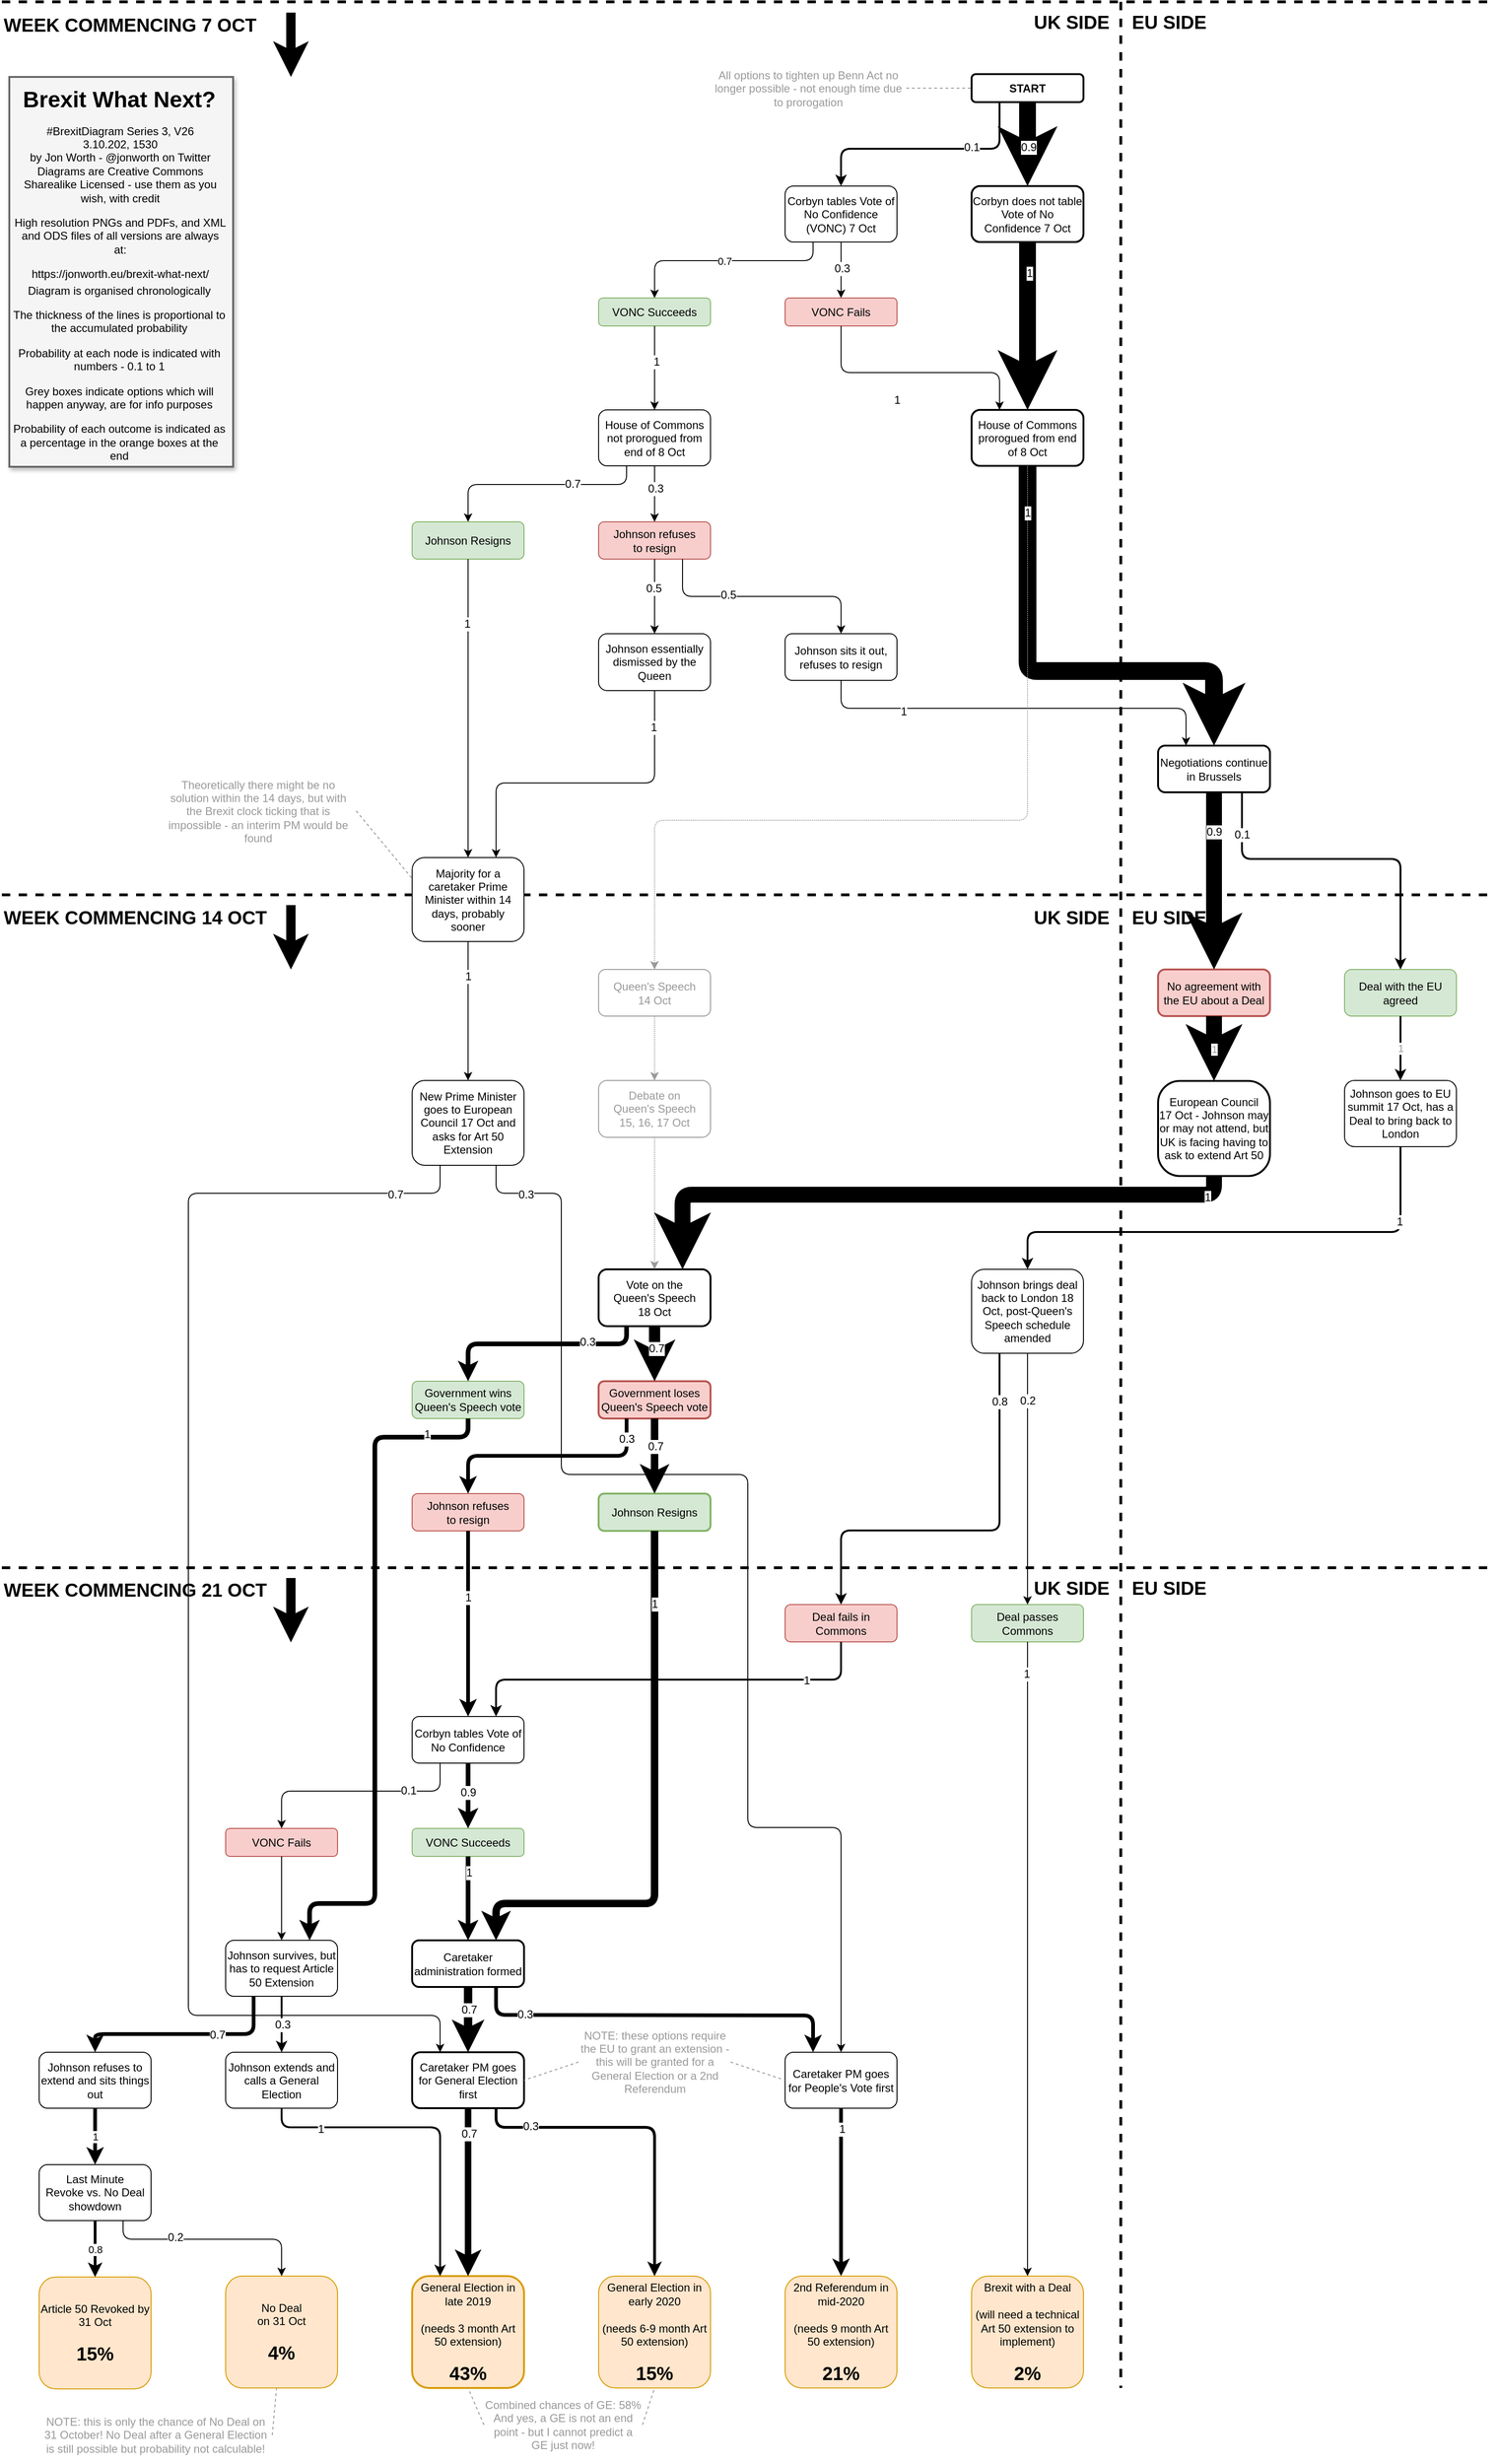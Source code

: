 <mxfile version="11.3.0" type="device" pages="1"><diagram id="HxELMUFvueZ_FtI6QYi0" name="Page-1"><mxGraphModel dx="1773" dy="640" grid="1" gridSize="10" guides="1" tooltips="1" connect="1" arrows="1" fold="1" page="1" pageScale="1" pageWidth="827" pageHeight="1169" math="0" shadow="0"><root><mxCell id="0"/><mxCell id="1" parent="0"/><mxCell id="Hbp7AGIejBweAlABsTOg-36" value="" style="endArrow=none;dashed=1;html=1;strokeColor=#000000;fontColor=#999999;strokeWidth=3;" parent="1" edge="1"><mxGeometry width="50" height="50" relative="1" as="geometry"><mxPoint x="-800" y="958.5" as="sourcePoint"/><mxPoint x="800" y="958.5" as="targetPoint"/></mxGeometry></mxCell><mxCell id="Hbp7AGIejBweAlABsTOg-1" value="&lt;b&gt;START&lt;/b&gt;" style="rounded=1;whiteSpace=wrap;html=1;strokeWidth=2;" parent="1" vertex="1"><mxGeometry x="240" y="78.5" width="120" height="30" as="geometry"/></mxCell><mxCell id="Hbp7AGIejBweAlABsTOg-2" value="Corbyn tables Vote of No Confidence (VONC) 7 Oct" style="rounded=1;whiteSpace=wrap;html=1;" parent="1" vertex="1"><mxGeometry x="40" y="198.5" width="120" height="60" as="geometry"/></mxCell><mxCell id="Hbp7AGIejBweAlABsTOg-3" value="Corbyn does not table Vote of No Confidence 7 Oct" style="rounded=1;whiteSpace=wrap;html=1;strokeWidth=2;" parent="1" vertex="1"><mxGeometry x="240" y="198.5" width="120" height="60" as="geometry"/></mxCell><mxCell id="Hbp7AGIejBweAlABsTOg-4" value="" style="endArrow=classic;html=1;exitX=0.25;exitY=1;exitDx=0;exitDy=0;entryX=0.5;entryY=0;entryDx=0;entryDy=0;strokeWidth=2;" parent="1" source="Hbp7AGIejBweAlABsTOg-1" target="Hbp7AGIejBweAlABsTOg-2" edge="1"><mxGeometry width="50" height="50" relative="1" as="geometry"><mxPoint x="260" y="388.5" as="sourcePoint"/><mxPoint x="310" y="338.5" as="targetPoint"/><Array as="points"><mxPoint x="270" y="158.5"/><mxPoint x="100" y="158.5"/></Array></mxGeometry></mxCell><mxCell id="1R7EcrfdaWgVOqT66PiF-5" value="0.1" style="text;html=1;resizable=0;points=[];align=center;verticalAlign=middle;labelBackgroundColor=#ffffff;" vertex="1" connectable="0" parent="Hbp7AGIejBweAlABsTOg-4"><mxGeometry x="-0.627" y="-30" relative="1" as="geometry"><mxPoint as="offset"/></mxGeometry></mxCell><mxCell id="Hbp7AGIejBweAlABsTOg-5" value="" style="endArrow=classic;html=1;exitX=0.5;exitY=1;exitDx=0;exitDy=0;entryX=0.5;entryY=0;entryDx=0;entryDy=0;strokeWidth=18;" parent="1" source="Hbp7AGIejBweAlABsTOg-1" target="Hbp7AGIejBweAlABsTOg-3" edge="1"><mxGeometry width="50" height="50" relative="1" as="geometry"><mxPoint x="280" y="158.5" as="sourcePoint"/><mxPoint x="140.04" y="208.5" as="targetPoint"/></mxGeometry></mxCell><mxCell id="1R7EcrfdaWgVOqT66PiF-6" value="0.9" style="text;html=1;resizable=0;points=[];align=center;verticalAlign=middle;labelBackgroundColor=#ffffff;" vertex="1" connectable="0" parent="Hbp7AGIejBweAlABsTOg-5"><mxGeometry x="0.078" y="1" relative="1" as="geometry"><mxPoint as="offset"/></mxGeometry></mxCell><mxCell id="Hbp7AGIejBweAlABsTOg-7" value="All options to tighten up Benn Act no longer possible - not enough time due to prorogation" style="text;html=1;strokeColor=none;fillColor=none;align=center;verticalAlign=middle;whiteSpace=wrap;rounded=0;fontColor=#999999;" parent="1" vertex="1"><mxGeometry x="-40" y="68.5" width="210" height="50" as="geometry"/></mxCell><mxCell id="Hbp7AGIejBweAlABsTOg-8" value="" style="endArrow=none;dashed=1;html=1;entryX=0;entryY=0.5;entryDx=0;entryDy=0;exitX=1;exitY=0.5;exitDx=0;exitDy=0;strokeColor=#999999;" parent="1" source="Hbp7AGIejBweAlABsTOg-7" target="Hbp7AGIejBweAlABsTOg-1" edge="1"><mxGeometry width="50" height="50" relative="1" as="geometry"><mxPoint x="180" y="378.5" as="sourcePoint"/><mxPoint x="230" y="328.5" as="targetPoint"/></mxGeometry></mxCell><mxCell id="Hbp7AGIejBweAlABsTOg-9" value="VONC Fails" style="rounded=1;whiteSpace=wrap;html=1;fillColor=#f8cecc;strokeColor=#b85450;" parent="1" vertex="1"><mxGeometry x="40" y="318.5" width="120" height="30" as="geometry"/></mxCell><mxCell id="Hbp7AGIejBweAlABsTOg-10" value="VONC Succeeds" style="rounded=1;whiteSpace=wrap;html=1;fillColor=#d5e8d4;strokeColor=#82b366;" parent="1" vertex="1"><mxGeometry x="-160" y="318.5" width="120" height="30" as="geometry"/></mxCell><mxCell id="Hbp7AGIejBweAlABsTOg-11" value="0.7" style="endArrow=classic;html=1;exitX=0.25;exitY=1;exitDx=0;exitDy=0;entryX=0.5;entryY=0;entryDx=0;entryDy=0;" parent="1" source="Hbp7AGIejBweAlABsTOg-2" target="Hbp7AGIejBweAlABsTOg-10" edge="1"><mxGeometry width="50" height="50" relative="1" as="geometry"><mxPoint x="280" y="158.5" as="sourcePoint"/><mxPoint x="140.04" y="208.5" as="targetPoint"/><Array as="points"><mxPoint x="70" y="278.5"/><mxPoint x="-100" y="278.5"/></Array></mxGeometry></mxCell><mxCell id="Hbp7AGIejBweAlABsTOg-12" value="" style="endArrow=classic;html=1;exitX=0.5;exitY=1;exitDx=0;exitDy=0;entryX=0.5;entryY=0;entryDx=0;entryDy=0;" parent="1" source="Hbp7AGIejBweAlABsTOg-2" target="Hbp7AGIejBweAlABsTOg-9" edge="1"><mxGeometry width="50" height="50" relative="1" as="geometry"><mxPoint x="310" y="158.5" as="sourcePoint"/><mxPoint x="310" y="208.5" as="targetPoint"/></mxGeometry></mxCell><mxCell id="1R7EcrfdaWgVOqT66PiF-8" value="0.3" style="text;html=1;resizable=0;points=[];align=center;verticalAlign=middle;labelBackgroundColor=#ffffff;" vertex="1" connectable="0" parent="Hbp7AGIejBweAlABsTOg-12"><mxGeometry x="-0.05" y="1" relative="1" as="geometry"><mxPoint as="offset"/></mxGeometry></mxCell><mxCell id="Hbp7AGIejBweAlABsTOg-13" value="House of Commons prorogued from end of 8 Oct" style="rounded=1;whiteSpace=wrap;html=1;strokeWidth=2;" parent="1" vertex="1"><mxGeometry x="240" y="438.5" width="120" height="60" as="geometry"/></mxCell><mxCell id="Hbp7AGIejBweAlABsTOg-14" value="" style="endArrow=classic;html=1;strokeColor=#000000;fontColor=#999999;exitX=0.5;exitY=1;exitDx=0;exitDy=0;entryX=0.5;entryY=0;entryDx=0;entryDy=0;strokeWidth=18;" parent="1" source="Hbp7AGIejBweAlABsTOg-3" target="Hbp7AGIejBweAlABsTOg-13" edge="1"><mxGeometry width="50" height="50" relative="1" as="geometry"><mxPoint x="390" y="328.5" as="sourcePoint"/><mxPoint x="440" y="278.5" as="targetPoint"/></mxGeometry></mxCell><mxCell id="1R7EcrfdaWgVOqT66PiF-7" value="1" style="text;html=1;resizable=0;points=[];align=center;verticalAlign=middle;labelBackgroundColor=#ffffff;" vertex="1" connectable="0" parent="Hbp7AGIejBweAlABsTOg-14"><mxGeometry x="-0.639" y="2" relative="1" as="geometry"><mxPoint y="1" as="offset"/></mxGeometry></mxCell><mxCell id="Hbp7AGIejBweAlABsTOg-15" value="" style="endArrow=classic;html=1;strokeColor=#000000;fontColor=#999999;entryX=0.25;entryY=0;entryDx=0;entryDy=0;exitX=0.5;exitY=1;exitDx=0;exitDy=0;" parent="1" source="Hbp7AGIejBweAlABsTOg-9" target="Hbp7AGIejBweAlABsTOg-13" edge="1"><mxGeometry width="50" height="50" relative="1" as="geometry"><mxPoint x="40" y="388.5" as="sourcePoint"/><mxPoint x="90" y="388.5" as="targetPoint"/><Array as="points"><mxPoint x="100" y="398.5"/><mxPoint x="270" y="398.5"/></Array></mxGeometry></mxCell><mxCell id="1R7EcrfdaWgVOqT66PiF-9" value="1" style="text;html=1;resizable=0;points=[];align=center;verticalAlign=middle;labelBackgroundColor=#ffffff;" vertex="1" connectable="0" parent="Hbp7AGIejBweAlABsTOg-15"><mxGeometry x="-0.619" y="30" relative="1" as="geometry"><mxPoint x="30" y="30" as="offset"/></mxGeometry></mxCell><mxCell id="Hbp7AGIejBweAlABsTOg-16" value="House of Commons not prorogued from end of 8 Oct" style="rounded=1;whiteSpace=wrap;html=1;" parent="1" vertex="1"><mxGeometry x="-160" y="438.5" width="120" height="60" as="geometry"/></mxCell><mxCell id="Hbp7AGIejBweAlABsTOg-17" value="" style="endArrow=classic;html=1;strokeColor=#000000;fontColor=#999999;exitX=0.5;exitY=1;exitDx=0;exitDy=0;entryX=0.5;entryY=0;entryDx=0;entryDy=0;" parent="1" source="Hbp7AGIejBweAlABsTOg-10" target="Hbp7AGIejBweAlABsTOg-16" edge="1"><mxGeometry width="50" height="50" relative="1" as="geometry"><mxPoint x="90" y="448.5" as="sourcePoint"/><mxPoint x="140" y="398.5" as="targetPoint"/></mxGeometry></mxCell><mxCell id="1R7EcrfdaWgVOqT66PiF-11" value="1" style="text;html=1;resizable=0;points=[];align=center;verticalAlign=middle;labelBackgroundColor=#ffffff;" vertex="1" connectable="0" parent="Hbp7AGIejBweAlABsTOg-17"><mxGeometry x="-0.144" y="2" relative="1" as="geometry"><mxPoint as="offset"/></mxGeometry></mxCell><mxCell id="Hbp7AGIejBweAlABsTOg-18" value="Johnson Resigns" style="rounded=1;whiteSpace=wrap;html=1;fillColor=#d5e8d4;strokeColor=#82b366;" parent="1" vertex="1"><mxGeometry x="-360" y="558.5" width="120" height="40" as="geometry"/></mxCell><mxCell id="Hbp7AGIejBweAlABsTOg-19" value="Johnson refuses&lt;br&gt;to resign" style="rounded=1;whiteSpace=wrap;html=1;fillColor=#f8cecc;strokeColor=#b85450;" parent="1" vertex="1"><mxGeometry x="-160" y="558.5" width="120" height="40" as="geometry"/></mxCell><mxCell id="Hbp7AGIejBweAlABsTOg-20" value="" style="endArrow=classic;html=1;strokeColor=#000000;fontColor=#999999;exitX=0.25;exitY=1;exitDx=0;exitDy=0;entryX=0.5;entryY=0;entryDx=0;entryDy=0;" parent="1" source="Hbp7AGIejBweAlABsTOg-16" target="Hbp7AGIejBweAlABsTOg-18" edge="1"><mxGeometry width="50" height="50" relative="1" as="geometry"><mxPoint x="30" y="638.5" as="sourcePoint"/><mxPoint x="80" y="588.5" as="targetPoint"/><Array as="points"><mxPoint x="-130" y="518.5"/><mxPoint x="-300" y="518.5"/></Array></mxGeometry></mxCell><mxCell id="1R7EcrfdaWgVOqT66PiF-12" value="0.7" style="text;html=1;resizable=0;points=[];align=center;verticalAlign=middle;labelBackgroundColor=#ffffff;" vertex="1" connectable="0" parent="Hbp7AGIejBweAlABsTOg-20"><mxGeometry x="-0.322" y="-1" relative="1" as="geometry"><mxPoint as="offset"/></mxGeometry></mxCell><mxCell id="Hbp7AGIejBweAlABsTOg-21" value="" style="endArrow=classic;html=1;strokeColor=#000000;fontColor=#999999;exitX=0.5;exitY=1;exitDx=0;exitDy=0;entryX=0.5;entryY=0;entryDx=0;entryDy=0;" parent="1" source="Hbp7AGIejBweAlABsTOg-16" target="Hbp7AGIejBweAlABsTOg-19" edge="1"><mxGeometry width="50" height="50" relative="1" as="geometry"><mxPoint x="70" y="508.5" as="sourcePoint"/><mxPoint x="120" y="458.5" as="targetPoint"/></mxGeometry></mxCell><mxCell id="1R7EcrfdaWgVOqT66PiF-13" value="0.3" style="text;html=1;resizable=0;points=[];align=center;verticalAlign=middle;labelBackgroundColor=#ffffff;" vertex="1" connectable="0" parent="Hbp7AGIejBweAlABsTOg-21"><mxGeometry x="-0.183" y="1" relative="1" as="geometry"><mxPoint as="offset"/></mxGeometry></mxCell><mxCell id="Hbp7AGIejBweAlABsTOg-22" value="Majority for a caretaker Prime Minister within 14 days, probably sooner" style="rounded=1;whiteSpace=wrap;html=1;" parent="1" vertex="1"><mxGeometry x="-360" y="918.5" width="120" height="90" as="geometry"/></mxCell><mxCell id="Hbp7AGIejBweAlABsTOg-23" value="Theoretically there might be no solution within the 14 days, but with the Brexit clock ticking that is impossible - an interim PM would be found" style="text;html=1;strokeColor=none;fillColor=none;align=center;verticalAlign=middle;whiteSpace=wrap;rounded=0;fontColor=#999999;" parent="1" vertex="1"><mxGeometry x="-630" y="828.5" width="210" height="80" as="geometry"/></mxCell><mxCell id="Hbp7AGIejBweAlABsTOg-24" value="" style="endArrow=none;dashed=1;html=1;entryX=0;entryY=0.25;entryDx=0;entryDy=0;exitX=1;exitY=0.5;exitDx=0;exitDy=0;strokeColor=#999999;" parent="1" source="Hbp7AGIejBweAlABsTOg-23" target="Hbp7AGIejBweAlABsTOg-22" edge="1"><mxGeometry width="50" height="50" relative="1" as="geometry"><mxPoint x="-140" y="868.5" as="sourcePoint"/><mxPoint x="-80" y="623.5" as="targetPoint"/></mxGeometry></mxCell><mxCell id="Hbp7AGIejBweAlABsTOg-25" value="" style="endArrow=classic;html=1;strokeColor=#000000;fontColor=#999999;exitX=0.5;exitY=1;exitDx=0;exitDy=0;entryX=0.5;entryY=0;entryDx=0;entryDy=0;" parent="1" source="Hbp7AGIejBweAlABsTOg-18" target="Hbp7AGIejBweAlABsTOg-22" edge="1"><mxGeometry width="50" height="50" relative="1" as="geometry"><mxPoint x="-10" y="458.5" as="sourcePoint"/><mxPoint x="-10" y="528.5" as="targetPoint"/></mxGeometry></mxCell><mxCell id="1R7EcrfdaWgVOqT66PiF-18" value="1" style="text;html=1;resizable=0;points=[];align=center;verticalAlign=middle;labelBackgroundColor=#ffffff;" vertex="1" connectable="0" parent="Hbp7AGIejBweAlABsTOg-25"><mxGeometry x="-0.566" y="-1" relative="1" as="geometry"><mxPoint as="offset"/></mxGeometry></mxCell><mxCell id="Hbp7AGIejBweAlABsTOg-26" value="Johnson essentially dismissed by the Queen" style="rounded=1;whiteSpace=wrap;html=1;" parent="1" vertex="1"><mxGeometry x="-160" y="678.5" width="120" height="61" as="geometry"/></mxCell><mxCell id="Hbp7AGIejBweAlABsTOg-27" value="" style="endArrow=classic;html=1;strokeColor=#000000;fontColor=#999999;exitX=0.5;exitY=1;exitDx=0;exitDy=0;entryX=0.5;entryY=0;entryDx=0;entryDy=0;" parent="1" source="Hbp7AGIejBweAlABsTOg-19" target="Hbp7AGIejBweAlABsTOg-26" edge="1"><mxGeometry width="50" height="50" relative="1" as="geometry"><mxPoint x="20" y="628.5" as="sourcePoint"/><mxPoint x="70" y="578.5" as="targetPoint"/></mxGeometry></mxCell><mxCell id="1R7EcrfdaWgVOqT66PiF-14" value="0.5" style="text;html=1;resizable=0;points=[];align=center;verticalAlign=middle;labelBackgroundColor=#ffffff;" vertex="1" connectable="0" parent="Hbp7AGIejBweAlABsTOg-27"><mxGeometry x="-0.212" y="-1" relative="1" as="geometry"><mxPoint as="offset"/></mxGeometry></mxCell><mxCell id="Hbp7AGIejBweAlABsTOg-28" value="" style="endArrow=classic;html=1;strokeColor=#000000;fontColor=#999999;exitX=0.5;exitY=1;exitDx=0;exitDy=0;entryX=0.75;entryY=0;entryDx=0;entryDy=0;" parent="1" source="Hbp7AGIejBweAlABsTOg-26" target="Hbp7AGIejBweAlABsTOg-22" edge="1"><mxGeometry width="50" height="50" relative="1" as="geometry"><mxPoint x="140" y="738.5" as="sourcePoint"/><mxPoint x="190" y="688.5" as="targetPoint"/><Array as="points"><mxPoint x="-100" y="838.5"/><mxPoint x="-270" y="838.5"/></Array></mxGeometry></mxCell><mxCell id="1R7EcrfdaWgVOqT66PiF-17" value="1" style="text;html=1;resizable=0;points=[];align=center;verticalAlign=middle;labelBackgroundColor=#ffffff;" vertex="1" connectable="0" parent="Hbp7AGIejBweAlABsTOg-28"><mxGeometry x="-0.774" y="-1" relative="1" as="geometry"><mxPoint as="offset"/></mxGeometry></mxCell><mxCell id="Hbp7AGIejBweAlABsTOg-29" value="Johnson sits it out, refuses to resign" style="rounded=1;whiteSpace=wrap;html=1;" parent="1" vertex="1"><mxGeometry x="40" y="678.5" width="120" height="50" as="geometry"/></mxCell><mxCell id="Hbp7AGIejBweAlABsTOg-30" value="" style="endArrow=classic;html=1;strokeColor=#000000;fontColor=#999999;exitX=0.75;exitY=1;exitDx=0;exitDy=0;entryX=0.5;entryY=0;entryDx=0;entryDy=0;" parent="1" source="Hbp7AGIejBweAlABsTOg-19" target="Hbp7AGIejBweAlABsTOg-29" edge="1"><mxGeometry width="50" height="50" relative="1" as="geometry"><mxPoint x="100" y="598.5" as="sourcePoint"/><mxPoint x="150" y="548.5" as="targetPoint"/><Array as="points"><mxPoint x="-70" y="638.5"/><mxPoint x="100" y="638.5"/></Array></mxGeometry></mxCell><mxCell id="1R7EcrfdaWgVOqT66PiF-15" value="0.5" style="text;html=1;resizable=0;points=[];align=center;verticalAlign=middle;labelBackgroundColor=#ffffff;" vertex="1" connectable="0" parent="Hbp7AGIejBweAlABsTOg-30"><mxGeometry x="-0.288" y="3" relative="1" as="geometry"><mxPoint y="1" as="offset"/></mxGeometry></mxCell><mxCell id="Hbp7AGIejBweAlABsTOg-32" value="Negotiations continue in Brussels" style="rounded=1;whiteSpace=wrap;html=1;strokeWidth=2;" parent="1" vertex="1"><mxGeometry x="440" y="798.5" width="120" height="50" as="geometry"/></mxCell><mxCell id="Hbp7AGIejBweAlABsTOg-33" value="" style="endArrow=classic;html=1;strokeColor=#000000;fontColor=#999999;entryX=0.5;entryY=0;entryDx=0;entryDy=0;strokeWidth=19;" parent="1" source="Hbp7AGIejBweAlABsTOg-13" target="Hbp7AGIejBweAlABsTOg-32" edge="1"><mxGeometry width="50" height="50" relative="1" as="geometry"><mxPoint x="290" y="588.5" as="sourcePoint"/><mxPoint x="340" y="538.5" as="targetPoint"/><Array as="points"><mxPoint x="300" y="718.5"/><mxPoint x="500" y="718.5"/></Array></mxGeometry></mxCell><mxCell id="Hbp7AGIejBweAlABsTOg-34" value="" style="endArrow=classic;html=1;strokeColor=#000000;fontColor=#999999;exitX=0.5;exitY=1;exitDx=0;exitDy=0;entryX=0.25;entryY=0;entryDx=0;entryDy=0;" parent="1" source="Hbp7AGIejBweAlABsTOg-29" target="Hbp7AGIejBweAlABsTOg-32" edge="1"><mxGeometry width="50" height="50" relative="1" as="geometry"><mxPoint x="310" y="708.5" as="sourcePoint"/><mxPoint x="360" y="658.5" as="targetPoint"/><Array as="points"><mxPoint x="100" y="758.5"/><mxPoint x="470" y="758.5"/></Array></mxGeometry></mxCell><mxCell id="1R7EcrfdaWgVOqT66PiF-16" value="1" style="text;html=1;resizable=0;points=[];align=center;verticalAlign=middle;labelBackgroundColor=#ffffff;" vertex="1" connectable="0" parent="Hbp7AGIejBweAlABsTOg-34"><mxGeometry x="-0.559" y="-2" relative="1" as="geometry"><mxPoint y="1" as="offset"/></mxGeometry></mxCell><mxCell id="Hbp7AGIejBweAlABsTOg-35" value="" style="endArrow=none;dashed=1;html=1;strokeColor=#000000;fontColor=#999999;strokeWidth=3;" parent="1" edge="1"><mxGeometry width="50" height="50" relative="1" as="geometry"><mxPoint x="400" y="1" as="sourcePoint"/><mxPoint x="400" y="2559.5" as="targetPoint"/></mxGeometry></mxCell><mxCell id="Hbp7AGIejBweAlABsTOg-37" value="&lt;font color=&quot;#000000&quot;&gt;No agreement with the EU about a Deal&lt;/font&gt;" style="rounded=1;whiteSpace=wrap;html=1;fillColor=#f8cecc;strokeColor=#b85450;strokeWidth=2;" parent="1" vertex="1"><mxGeometry x="440" y="1038.5" width="120" height="50" as="geometry"/></mxCell><mxCell id="Hbp7AGIejBweAlABsTOg-38" value="&lt;font color=&quot;#000000&quot;&gt;Deal with the EU agreed&lt;/font&gt;" style="rounded=1;whiteSpace=wrap;html=1;fillColor=#d5e8d4;strokeColor=#82b366;" parent="1" vertex="1"><mxGeometry x="640" y="1038.5" width="120" height="50" as="geometry"/></mxCell><mxCell id="Hbp7AGIejBweAlABsTOg-39" value="" style="endArrow=classic;html=1;strokeColor=#000000;strokeWidth=17;fontColor=#999999;exitX=0.5;exitY=1;exitDx=0;exitDy=0;entryX=0.5;entryY=0;entryDx=0;entryDy=0;" parent="1" source="Hbp7AGIejBweAlABsTOg-32" target="Hbp7AGIejBweAlABsTOg-37" edge="1"><mxGeometry width="50" height="50" relative="1" as="geometry"><mxPoint x="520" y="1188.5" as="sourcePoint"/><mxPoint x="570" y="1138.5" as="targetPoint"/></mxGeometry></mxCell><mxCell id="1R7EcrfdaWgVOqT66PiF-20" value="0.9" style="text;html=1;resizable=0;points=[];align=center;verticalAlign=middle;labelBackgroundColor=#ffffff;" vertex="1" connectable="0" parent="Hbp7AGIejBweAlABsTOg-39"><mxGeometry x="-0.605" y="5" relative="1" as="geometry"><mxPoint x="-5" y="4.5" as="offset"/></mxGeometry></mxCell><mxCell id="Hbp7AGIejBweAlABsTOg-40" value="" style="endArrow=classic;html=1;strokeColor=#000000;strokeWidth=2;fontColor=#999999;exitX=0.75;exitY=1;exitDx=0;exitDy=0;entryX=0.5;entryY=0;entryDx=0;entryDy=0;" parent="1" source="Hbp7AGIejBweAlABsTOg-32" target="Hbp7AGIejBweAlABsTOg-38" edge="1"><mxGeometry width="50" height="50" relative="1" as="geometry"><mxPoint x="510" y="858.5" as="sourcePoint"/><mxPoint x="510" y="1048.5" as="targetPoint"/><Array as="points"><mxPoint x="530" y="920"/><mxPoint x="700" y="920"/></Array></mxGeometry></mxCell><mxCell id="1R7EcrfdaWgVOqT66PiF-21" value="0.1" style="text;html=1;resizable=0;points=[];align=center;verticalAlign=middle;labelBackgroundColor=#ffffff;" vertex="1" connectable="0" parent="Hbp7AGIejBweAlABsTOg-40"><mxGeometry x="-0.753" relative="1" as="geometry"><mxPoint y="1" as="offset"/></mxGeometry></mxCell><mxCell id="Hbp7AGIejBweAlABsTOg-41" value="Queen's Speech&lt;br&gt;14 Oct" style="rounded=1;whiteSpace=wrap;html=1;strokeColor=#999999;fontColor=#999999;" parent="1" vertex="1"><mxGeometry x="-160" y="1038.5" width="120" height="50" as="geometry"/></mxCell><mxCell id="Hbp7AGIejBweAlABsTOg-42" value="" style="endArrow=classic;html=1;strokeColor=#999999;strokeWidth=1;fontColor=#999999;exitX=0.5;exitY=1;exitDx=0;exitDy=0;entryX=0.5;entryY=0;entryDx=0;entryDy=0;dashed=1;dashPattern=1 1;" parent="1" source="Hbp7AGIejBweAlABsTOg-13" target="Hbp7AGIejBweAlABsTOg-41" edge="1"><mxGeometry width="50" height="50" relative="1" as="geometry"><mxPoint x="280" y="528.5" as="sourcePoint"/><mxPoint x="310" y="848.5" as="targetPoint"/><Array as="points"><mxPoint x="300" y="878.5"/><mxPoint x="-100" y="878.5"/></Array></mxGeometry></mxCell><mxCell id="1R7EcrfdaWgVOqT66PiF-10" value="1" style="text;html=1;resizable=0;points=[];align=center;verticalAlign=middle;labelBackgroundColor=#ffffff;" vertex="1" connectable="0" parent="Hbp7AGIejBweAlABsTOg-42"><mxGeometry x="-0.895" relative="1" as="geometry"><mxPoint y="1" as="offset"/></mxGeometry></mxCell><mxCell id="Hbp7AGIejBweAlABsTOg-43" value="Debate on&lt;br&gt;Queen's Speech&lt;br&gt;15, 16, 17 Oct" style="rounded=1;whiteSpace=wrap;html=1;strokeColor=#999999;fontColor=#999999;" parent="1" vertex="1"><mxGeometry x="-160" y="1157.5" width="120" height="61" as="geometry"/></mxCell><mxCell id="Hbp7AGIejBweAlABsTOg-44" value="" style="endArrow=classic;html=1;strokeColor=#999999;strokeWidth=1;fontColor=#999999;exitX=0.5;exitY=1;exitDx=0;exitDy=0;dashed=1;dashPattern=1 1;" parent="1" source="Hbp7AGIejBweAlABsTOg-41" target="Hbp7AGIejBweAlABsTOg-43" edge="1"><mxGeometry width="50" height="50" relative="1" as="geometry"><mxPoint x="-110" y="1348.5" as="sourcePoint"/><mxPoint x="-60" y="1298.5" as="targetPoint"/></mxGeometry></mxCell><mxCell id="Hbp7AGIejBweAlABsTOg-45" value="European Council&lt;br&gt;17 Oct - Johnson may or may not attend, but UK is facing having to ask to extend Art 50" style="rounded=1;whiteSpace=wrap;html=1;strokeWidth=2;arcSize=23;" parent="1" vertex="1"><mxGeometry x="440" y="1158" width="120" height="102" as="geometry"/></mxCell><mxCell id="Hbp7AGIejBweAlABsTOg-46" value="Johnson goes to EU summit 17 Oct, has a Deal to bring back to London" style="rounded=1;whiteSpace=wrap;html=1;" parent="1" vertex="1"><mxGeometry x="640" y="1157.5" width="120" height="71" as="geometry"/></mxCell><mxCell id="Hbp7AGIejBweAlABsTOg-47" value="1" style="endArrow=classic;html=1;strokeColor=#000000;strokeWidth=2;fontColor=#999999;exitX=0.5;exitY=1;exitDx=0;exitDy=0;entryX=0.5;entryY=0;entryDx=0;entryDy=0;" parent="1" source="Hbp7AGIejBweAlABsTOg-38" target="Hbp7AGIejBweAlABsTOg-46" edge="1"><mxGeometry width="50" height="50" relative="1" as="geometry"><mxPoint x="410" y="1158.5" as="sourcePoint"/><mxPoint x="460" y="1108.5" as="targetPoint"/></mxGeometry></mxCell><mxCell id="Hbp7AGIejBweAlABsTOg-48" value="1" style="endArrow=classic;html=1;strokeColor=#000000;strokeWidth=17;fontColor=#999999;exitX=0.5;exitY=1;exitDx=0;exitDy=0;" parent="1" source="Hbp7AGIejBweAlABsTOg-37" target="Hbp7AGIejBweAlABsTOg-45" edge="1"><mxGeometry width="50" height="50" relative="1" as="geometry"><mxPoint x="550" y="1148.5" as="sourcePoint"/><mxPoint x="600" y="1098.5" as="targetPoint"/></mxGeometry></mxCell><mxCell id="Hbp7AGIejBweAlABsTOg-49" value="Vote on the&lt;br&gt;Queen's Speech&lt;br&gt;18 Oct" style="rounded=1;whiteSpace=wrap;html=1;strokeWidth=2;" parent="1" vertex="1"><mxGeometry x="-160" y="1360" width="120" height="61" as="geometry"/></mxCell><mxCell id="Hbp7AGIejBweAlABsTOg-50" value="" style="endArrow=classic;html=1;strokeColor=#999999;strokeWidth=1;fontColor=#999999;exitX=0.5;exitY=1;exitDx=0;exitDy=0;entryX=0.5;entryY=0;entryDx=0;entryDy=0;dashed=1;dashPattern=1 1;" parent="1" source="Hbp7AGIejBweAlABsTOg-43" target="Hbp7AGIejBweAlABsTOg-49" edge="1"><mxGeometry width="50" height="50" relative="1" as="geometry"><mxPoint x="250" y="1318.5" as="sourcePoint"/><mxPoint x="300" y="1268.5" as="targetPoint"/></mxGeometry></mxCell><mxCell id="Hbp7AGIejBweAlABsTOg-51" value="Government wins Queen's Speech vote" style="rounded=1;whiteSpace=wrap;html=1;fillColor=#d5e8d4;strokeColor=#82b366;" parent="1" vertex="1"><mxGeometry x="-360" y="1480" width="120" height="40" as="geometry"/></mxCell><mxCell id="Hbp7AGIejBweAlABsTOg-52" value="Government loses Queen's Speech vote" style="rounded=1;whiteSpace=wrap;html=1;fillColor=#f8cecc;strokeColor=#b85450;strokeWidth=2;" parent="1" vertex="1"><mxGeometry x="-160" y="1480" width="120" height="40" as="geometry"/></mxCell><mxCell id="Hbp7AGIejBweAlABsTOg-53" value="" style="endArrow=classic;html=1;strokeColor=#000000;strokeWidth=12;fontColor=#999999;exitX=0.5;exitY=1;exitDx=0;exitDy=0;" parent="1" source="Hbp7AGIejBweAlABsTOg-49" target="Hbp7AGIejBweAlABsTOg-52" edge="1"><mxGeometry width="50" height="50" relative="1" as="geometry"><mxPoint x="90" y="1460" as="sourcePoint"/><mxPoint x="140" y="1410" as="targetPoint"/></mxGeometry></mxCell><mxCell id="1R7EcrfdaWgVOqT66PiF-29" value="0.7" style="text;html=1;resizable=0;points=[];align=center;verticalAlign=middle;labelBackgroundColor=#ffffff;" vertex="1" connectable="0" parent="Hbp7AGIejBweAlABsTOg-53"><mxGeometry x="-0.186" y="2" relative="1" as="geometry"><mxPoint as="offset"/></mxGeometry></mxCell><mxCell id="Hbp7AGIejBweAlABsTOg-54" value="" style="endArrow=classic;html=1;strokeColor=#000000;strokeWidth=5;fontColor=#999999;exitX=0.25;exitY=1;exitDx=0;exitDy=0;entryX=0.5;entryY=0;entryDx=0;entryDy=0;" parent="1" source="Hbp7AGIejBweAlABsTOg-49" target="Hbp7AGIejBweAlABsTOg-51" edge="1"><mxGeometry width="50" height="50" relative="1" as="geometry"><mxPoint x="-90" y="1431" as="sourcePoint"/><mxPoint x="-90" y="1490" as="targetPoint"/><Array as="points"><mxPoint x="-130" y="1440"/><mxPoint x="-300" y="1440"/></Array></mxGeometry></mxCell><mxCell id="1R7EcrfdaWgVOqT66PiF-30" value="0.3" style="text;html=1;resizable=0;points=[];align=center;verticalAlign=middle;labelBackgroundColor=#ffffff;" vertex="1" connectable="0" parent="Hbp7AGIejBweAlABsTOg-54"><mxGeometry x="-0.467" y="-2" relative="1" as="geometry"><mxPoint as="offset"/></mxGeometry></mxCell><mxCell id="Hbp7AGIejBweAlABsTOg-55" value="" style="endArrow=classic;html=1;strokeColor=#000000;strokeWidth=17;fontColor=#000000;exitX=0.5;exitY=1;exitDx=0;exitDy=0;entryX=0.75;entryY=0;entryDx=0;entryDy=0;" parent="1" source="Hbp7AGIejBweAlABsTOg-45" target="Hbp7AGIejBweAlABsTOg-49" edge="1"><mxGeometry width="50" height="50" relative="1" as="geometry"><mxPoint x="440" y="1348.5" as="sourcePoint"/><mxPoint x="490" y="1298.5" as="targetPoint"/><Array as="points"><mxPoint x="500" y="1280"/><mxPoint x="-70" y="1280"/></Array></mxGeometry></mxCell><mxCell id="1R7EcrfdaWgVOqT66PiF-23" value="1" style="text;html=1;resizable=0;points=[];align=center;verticalAlign=middle;labelBackgroundColor=#ffffff;" vertex="1" connectable="0" parent="Hbp7AGIejBweAlABsTOg-55"><mxGeometry x="-0.92" y="2" relative="1" as="geometry"><mxPoint y="1" as="offset"/></mxGeometry></mxCell><mxCell id="Hbp7AGIejBweAlABsTOg-56" value="Johnson refuses&lt;br&gt;to resign" style="rounded=1;whiteSpace=wrap;html=1;fillColor=#f8cecc;strokeColor=#b85450;" parent="1" vertex="1"><mxGeometry x="-360" y="1600.5" width="120" height="40" as="geometry"/></mxCell><mxCell id="Hbp7AGIejBweAlABsTOg-57" value="Johnson Resigns" style="rounded=1;whiteSpace=wrap;html=1;fillColor=#d5e8d4;strokeColor=#82b366;strokeWidth=2;" parent="1" vertex="1"><mxGeometry x="-160" y="1600.5" width="120" height="40" as="geometry"/></mxCell><mxCell id="Hbp7AGIejBweAlABsTOg-58" value="" style="endArrow=classic;html=1;strokeColor=#000000;strokeWidth=8;fontColor=#000000;exitX=0.5;exitY=1;exitDx=0;exitDy=0;entryX=0.5;entryY=0;entryDx=0;entryDy=0;" parent="1" source="Hbp7AGIejBweAlABsTOg-52" target="Hbp7AGIejBweAlABsTOg-57" edge="1"><mxGeometry width="50" height="50" relative="1" as="geometry"><mxPoint x="80" y="1530" as="sourcePoint"/><mxPoint x="130" y="1480" as="targetPoint"/><Array as="points"/></mxGeometry></mxCell><mxCell id="1R7EcrfdaWgVOqT66PiF-32" value="0.7" style="text;html=1;resizable=0;points=[];align=center;verticalAlign=middle;labelBackgroundColor=#ffffff;" vertex="1" connectable="0" parent="Hbp7AGIejBweAlABsTOg-58"><mxGeometry x="-0.255" y="1" relative="1" as="geometry"><mxPoint as="offset"/></mxGeometry></mxCell><mxCell id="Hbp7AGIejBweAlABsTOg-59" value="" style="endArrow=classic;html=1;strokeColor=#000000;strokeWidth=4;fontColor=#000000;exitX=0.25;exitY=1;exitDx=0;exitDy=0;entryX=0.5;entryY=0;entryDx=0;entryDy=0;" parent="1" source="Hbp7AGIejBweAlABsTOg-52" target="Hbp7AGIejBweAlABsTOg-56" edge="1"><mxGeometry width="50" height="50" relative="1" as="geometry"><mxPoint x="-90" y="1530" as="sourcePoint"/><mxPoint x="-90" y="1611" as="targetPoint"/><Array as="points"><mxPoint x="-130" y="1560"/><mxPoint x="-300" y="1560"/></Array></mxGeometry></mxCell><mxCell id="1R7EcrfdaWgVOqT66PiF-33" value="0.3" style="text;html=1;resizable=0;points=[];align=center;verticalAlign=middle;labelBackgroundColor=#ffffff;" vertex="1" connectable="0" parent="Hbp7AGIejBweAlABsTOg-59"><mxGeometry x="-0.824" relative="1" as="geometry"><mxPoint as="offset"/></mxGeometry></mxCell><mxCell id="Hbp7AGIejBweAlABsTOg-60" value="Caretaker administration formed" style="rounded=1;whiteSpace=wrap;html=1;strokeWidth=2;" parent="1" vertex="1"><mxGeometry x="-360" y="2079.5" width="120" height="50" as="geometry"/></mxCell><mxCell id="Hbp7AGIejBweAlABsTOg-61" value="Corbyn tables Vote of No Confidence" style="rounded=1;whiteSpace=wrap;html=1;" parent="1" vertex="1"><mxGeometry x="-360" y="1839.5" width="120" height="50" as="geometry"/></mxCell><mxCell id="Hbp7AGIejBweAlABsTOg-62" value="VONC Succeeds" style="rounded=1;whiteSpace=wrap;html=1;fillColor=#d5e8d4;strokeColor=#82b366;" parent="1" vertex="1"><mxGeometry x="-360" y="1959.5" width="120" height="30" as="geometry"/></mxCell><mxCell id="Hbp7AGIejBweAlABsTOg-63" value="VONC Fails" style="rounded=1;whiteSpace=wrap;html=1;fillColor=#f8cecc;strokeColor=#b85450;" parent="1" vertex="1"><mxGeometry x="-560" y="1959.5" width="120" height="30" as="geometry"/></mxCell><mxCell id="Hbp7AGIejBweAlABsTOg-64" value="" style="endArrow=classic;html=1;strokeColor=#000000;strokeWidth=4;fontColor=#000000;exitX=0.5;exitY=1;exitDx=0;exitDy=0;entryX=0.5;entryY=0;entryDx=0;entryDy=0;" parent="1" source="Hbp7AGIejBweAlABsTOg-56" target="Hbp7AGIejBweAlABsTOg-61" edge="1"><mxGeometry width="50" height="50" relative="1" as="geometry"><mxPoint x="-290" y="1839.5" as="sourcePoint"/><mxPoint x="-240" y="1789.5" as="targetPoint"/></mxGeometry></mxCell><mxCell id="1R7EcrfdaWgVOqT66PiF-34" value="1" style="text;html=1;resizable=0;points=[];align=center;verticalAlign=middle;labelBackgroundColor=#ffffff;" vertex="1" connectable="0" parent="Hbp7AGIejBweAlABsTOg-64"><mxGeometry x="-0.291" relative="1" as="geometry"><mxPoint y="1" as="offset"/></mxGeometry></mxCell><mxCell id="Hbp7AGIejBweAlABsTOg-65" value="" style="endArrow=classic;html=1;strokeColor=#000000;strokeWidth=1;fontColor=#000000;exitX=0.25;exitY=1;exitDx=0;exitDy=0;entryX=0.5;entryY=0;entryDx=0;entryDy=0;" parent="1" source="Hbp7AGIejBweAlABsTOg-61" target="Hbp7AGIejBweAlABsTOg-63" edge="1"><mxGeometry width="50" height="50" relative="1" as="geometry"><mxPoint x="-90" y="1770.5" as="sourcePoint"/><mxPoint x="-90" y="1849.5" as="targetPoint"/><Array as="points"><mxPoint x="-330" y="1919.5"/><mxPoint x="-500" y="1919.5"/></Array></mxGeometry></mxCell><mxCell id="1R7EcrfdaWgVOqT66PiF-37" value="0.1" style="text;html=1;resizable=0;points=[];align=center;verticalAlign=middle;labelBackgroundColor=#ffffff;" vertex="1" connectable="0" parent="Hbp7AGIejBweAlABsTOg-65"><mxGeometry x="-0.467" y="-1" relative="1" as="geometry"><mxPoint as="offset"/></mxGeometry></mxCell><mxCell id="Hbp7AGIejBweAlABsTOg-66" value="" style="endArrow=classic;html=1;strokeColor=#000000;strokeWidth=5;fontColor=#000000;exitX=0.5;exitY=1;exitDx=0;exitDy=0;" parent="1" source="Hbp7AGIejBweAlABsTOg-61" target="Hbp7AGIejBweAlABsTOg-62" edge="1"><mxGeometry width="50" height="50" relative="1" as="geometry"><mxPoint x="-60" y="1899.5" as="sourcePoint"/><mxPoint x="110" y="1969.5" as="targetPoint"/></mxGeometry></mxCell><mxCell id="1R7EcrfdaWgVOqT66PiF-36" value="0.9" style="text;html=1;resizable=0;points=[];align=center;verticalAlign=middle;labelBackgroundColor=#ffffff;" vertex="1" connectable="0" parent="Hbp7AGIejBweAlABsTOg-66"><mxGeometry x="-0.1" relative="1" as="geometry"><mxPoint as="offset"/></mxGeometry></mxCell><mxCell id="Hbp7AGIejBweAlABsTOg-67" value="" style="endArrow=classic;html=1;strokeColor=#000000;strokeWidth=5;fontColor=#000000;exitX=0.5;exitY=1;exitDx=0;exitDy=0;entryX=0.5;entryY=0;entryDx=0;entryDy=0;" parent="1" source="Hbp7AGIejBweAlABsTOg-62" target="Hbp7AGIejBweAlABsTOg-60" edge="1"><mxGeometry width="50" height="50" relative="1" as="geometry"><mxPoint x="-90" y="1899.5" as="sourcePoint"/><mxPoint x="-90" y="1969.5" as="targetPoint"/></mxGeometry></mxCell><mxCell id="1R7EcrfdaWgVOqT66PiF-40" value="1" style="text;html=1;resizable=0;points=[];align=center;verticalAlign=middle;labelBackgroundColor=#ffffff;" vertex="1" connectable="0" parent="Hbp7AGIejBweAlABsTOg-67"><mxGeometry x="-0.611" y="1" relative="1" as="geometry"><mxPoint as="offset"/></mxGeometry></mxCell><mxCell id="Hbp7AGIejBweAlABsTOg-68" value="" style="endArrow=classic;html=1;strokeColor=#000000;strokeWidth=8;fontColor=#000000;exitX=0.5;exitY=1;exitDx=0;exitDy=0;entryX=0.75;entryY=0;entryDx=0;entryDy=0;" parent="1" source="Hbp7AGIejBweAlABsTOg-57" target="Hbp7AGIejBweAlABsTOg-60" edge="1"><mxGeometry width="50" height="50" relative="1" as="geometry"><mxPoint x="-370" y="1809.5" as="sourcePoint"/><mxPoint x="-320" y="1759.5" as="targetPoint"/><Array as="points"><mxPoint x="-100" y="2040"/><mxPoint x="-270" y="2040"/></Array></mxGeometry></mxCell><mxCell id="1R7EcrfdaWgVOqT66PiF-35" value="1" style="text;html=1;resizable=0;points=[];align=center;verticalAlign=middle;labelBackgroundColor=#ffffff;" vertex="1" connectable="0" parent="Hbp7AGIejBweAlABsTOg-68"><mxGeometry x="-0.746" relative="1" as="geometry"><mxPoint y="1" as="offset"/></mxGeometry></mxCell><mxCell id="Hbp7AGIejBweAlABsTOg-69" value="Johnson survives, but has to request Article 50 Extension" style="rounded=1;whiteSpace=wrap;html=1;" parent="1" vertex="1"><mxGeometry x="-560" y="2079.5" width="120" height="60" as="geometry"/></mxCell><mxCell id="Hbp7AGIejBweAlABsTOg-70" value="" style="endArrow=classic;html=1;strokeColor=#000000;strokeWidth=1;fontColor=#000000;exitX=0.5;exitY=1;exitDx=0;exitDy=0;entryX=0.5;entryY=0;entryDx=0;entryDy=0;" parent="1" source="Hbp7AGIejBweAlABsTOg-63" target="Hbp7AGIejBweAlABsTOg-69" edge="1"><mxGeometry width="50" height="50" relative="1" as="geometry"><mxPoint x="-690" y="2009.5" as="sourcePoint"/><mxPoint x="-640" y="1959.5" as="targetPoint"/></mxGeometry></mxCell><mxCell id="Hbp7AGIejBweAlABsTOg-71" value="" style="endArrow=classic;html=1;strokeColor=#000000;strokeWidth=5;fontColor=#000000;exitX=0.5;exitY=1;exitDx=0;exitDy=0;entryX=0.75;entryY=0;entryDx=0;entryDy=0;" parent="1" source="Hbp7AGIejBweAlABsTOg-51" target="Hbp7AGIejBweAlABsTOg-69" edge="1"><mxGeometry width="50" height="50" relative="1" as="geometry"><mxPoint x="-480" y="1780" as="sourcePoint"/><mxPoint x="-430" y="1730" as="targetPoint"/><Array as="points"><mxPoint x="-300" y="1540"/><mxPoint x="-400" y="1540"/><mxPoint x="-400" y="2040"/><mxPoint x="-470" y="2040"/></Array></mxGeometry></mxCell><mxCell id="1R7EcrfdaWgVOqT66PiF-31" value="1" style="text;html=1;resizable=0;points=[];align=center;verticalAlign=middle;labelBackgroundColor=#ffffff;" vertex="1" connectable="0" parent="Hbp7AGIejBweAlABsTOg-71"><mxGeometry x="-0.825" y="-3" relative="1" as="geometry"><mxPoint as="offset"/></mxGeometry></mxCell><mxCell id="Hbp7AGIejBweAlABsTOg-72" value="New Prime Minister goes to European Council 17 Oct and asks for Art 50 Extension" style="rounded=1;whiteSpace=wrap;html=1;" parent="1" vertex="1"><mxGeometry x="-360" y="1157.5" width="120" height="91" as="geometry"/></mxCell><mxCell id="Hbp7AGIejBweAlABsTOg-73" value="" style="endArrow=classic;html=1;strokeColor=#000000;strokeWidth=1;fontColor=#000000;exitX=0.5;exitY=1;exitDx=0;exitDy=0;" parent="1" source="Hbp7AGIejBweAlABsTOg-22" target="Hbp7AGIejBweAlABsTOg-72" edge="1"><mxGeometry width="50" height="50" relative="1" as="geometry"><mxPoint x="-200" y="1098.5" as="sourcePoint"/><mxPoint x="-150" y="1048.5" as="targetPoint"/></mxGeometry></mxCell><mxCell id="1R7EcrfdaWgVOqT66PiF-19" value="1" style="text;html=1;resizable=0;points=[];align=center;verticalAlign=middle;labelBackgroundColor=#ffffff;" vertex="1" connectable="0" parent="Hbp7AGIejBweAlABsTOg-73"><mxGeometry x="-0.51" relative="1" as="geometry"><mxPoint y="1" as="offset"/></mxGeometry></mxCell><mxCell id="Hbp7AGIejBweAlABsTOg-74" value="Caretaker PM goes for General Election first" style="rounded=1;whiteSpace=wrap;html=1;strokeWidth=2;" parent="1" vertex="1"><mxGeometry x="-360" y="2199.5" width="120" height="60" as="geometry"/></mxCell><mxCell id="Hbp7AGIejBweAlABsTOg-75" value="Caretaker PM goes for People's Vote first" style="rounded=1;whiteSpace=wrap;html=1;" parent="1" vertex="1"><mxGeometry x="40" y="2199.5" width="120" height="60" as="geometry"/></mxCell><mxCell id="Hbp7AGIejBweAlABsTOg-76" value="" style="endArrow=classic;html=1;strokeColor=#000000;strokeWidth=9;fontColor=#000000;exitX=0.5;exitY=1;exitDx=0;exitDy=0;" parent="1" source="Hbp7AGIejBweAlABsTOg-60" target="Hbp7AGIejBweAlABsTOg-74" edge="1"><mxGeometry width="50" height="50" relative="1" as="geometry"><mxPoint x="-140" y="2149.5" as="sourcePoint"/><mxPoint x="-90" y="2099.5" as="targetPoint"/></mxGeometry></mxCell><mxCell id="1R7EcrfdaWgVOqT66PiF-45" value="0.7" style="text;html=1;resizable=0;points=[];align=center;verticalAlign=middle;labelBackgroundColor=#ffffff;" vertex="1" connectable="0" parent="Hbp7AGIejBweAlABsTOg-76"><mxGeometry x="-0.3" y="1" relative="1" as="geometry"><mxPoint as="offset"/></mxGeometry></mxCell><mxCell id="Hbp7AGIejBweAlABsTOg-77" value="" style="endArrow=classic;html=1;strokeColor=#000000;strokeWidth=4;fontColor=#000000;exitX=0.75;exitY=1;exitDx=0;exitDy=0;entryX=0.25;entryY=0;entryDx=0;entryDy=0;" parent="1" source="Hbp7AGIejBweAlABsTOg-60" target="Hbp7AGIejBweAlABsTOg-75" edge="1"><mxGeometry width="50" height="50" relative="1" as="geometry"><mxPoint x="-290" y="2139.5" as="sourcePoint"/><mxPoint x="-290" y="2209.5" as="targetPoint"/><Array as="points"><mxPoint x="-270" y="2159.5"/><mxPoint x="70" y="2160"/></Array></mxGeometry></mxCell><mxCell id="1R7EcrfdaWgVOqT66PiF-46" value="0.3" style="text;html=1;resizable=0;points=[];align=center;verticalAlign=middle;labelBackgroundColor=#ffffff;" vertex="1" connectable="0" parent="Hbp7AGIejBweAlABsTOg-77"><mxGeometry x="-0.702" y="1" relative="1" as="geometry"><mxPoint as="offset"/></mxGeometry></mxCell><mxCell id="Hbp7AGIejBweAlABsTOg-78" value="General Election in early 2020&lt;br&gt;&lt;br&gt;(needs 6-9 month Art 50 extension)&lt;br&gt;&lt;br&gt;&lt;b&gt;&lt;font style=&quot;font-size: 20px&quot;&gt;15%&lt;/font&gt;&lt;/b&gt;" style="rounded=1;whiteSpace=wrap;html=1;fillColor=#ffe6cc;strokeColor=#d79b00;" parent="1" vertex="1"><mxGeometry x="-160" y="2439.5" width="120" height="120" as="geometry"/></mxCell><mxCell id="Hbp7AGIejBweAlABsTOg-79" value="General Election in late 2019&lt;br&gt;&lt;br&gt;(needs 3 month Art 50 extension)&lt;br&gt;&lt;br&gt;&lt;b&gt;&lt;font style=&quot;font-size: 20px&quot;&gt;43%&lt;/font&gt;&lt;/b&gt;" style="rounded=1;whiteSpace=wrap;html=1;strokeWidth=2;fillColor=#ffe6cc;strokeColor=#d79b00;" parent="1" vertex="1"><mxGeometry x="-360" y="2439.5" width="120" height="120" as="geometry"/></mxCell><mxCell id="Hbp7AGIejBweAlABsTOg-80" value="2nd Referendum in mid-2020&lt;br&gt;&lt;br&gt;(needs 9 month Art 50 extension)&lt;br&gt;&lt;br&gt;&lt;b&gt;&lt;font style=&quot;font-size: 20px&quot;&gt;21%&lt;/font&gt;&lt;/b&gt;" style="rounded=1;whiteSpace=wrap;html=1;fillColor=#ffe6cc;strokeColor=#d79b00;" parent="1" vertex="1"><mxGeometry x="40" y="2439.5" width="120" height="120" as="geometry"/></mxCell><mxCell id="Hbp7AGIejBweAlABsTOg-81" value="" style="endArrow=classic;html=1;strokeColor=#000000;strokeWidth=7;fontColor=#000000;entryX=0.5;entryY=0;entryDx=0;entryDy=0;exitX=0.5;exitY=1;exitDx=0;exitDy=0;" parent="1" source="Hbp7AGIejBweAlABsTOg-74" target="Hbp7AGIejBweAlABsTOg-79" edge="1"><mxGeometry width="50" height="50" relative="1" as="geometry"><mxPoint x="-500" y="2299.5" as="sourcePoint"/><mxPoint x="-450" y="2249.5" as="targetPoint"/><Array as="points"/></mxGeometry></mxCell><mxCell id="1R7EcrfdaWgVOqT66PiF-43" value="0.7" style="text;html=1;resizable=0;points=[];align=center;verticalAlign=middle;labelBackgroundColor=#ffffff;" vertex="1" connectable="0" parent="Hbp7AGIejBweAlABsTOg-81"><mxGeometry x="-0.694" y="1" relative="1" as="geometry"><mxPoint as="offset"/></mxGeometry></mxCell><mxCell id="Hbp7AGIejBweAlABsTOg-82" value="" style="endArrow=classic;html=1;strokeColor=#000000;strokeWidth=3;fontColor=#000000;exitX=0.75;exitY=1;exitDx=0;exitDy=0;entryX=0.5;entryY=0;entryDx=0;entryDy=0;" parent="1" source="Hbp7AGIejBweAlABsTOg-74" target="Hbp7AGIejBweAlABsTOg-78" edge="1"><mxGeometry width="50" height="50" relative="1" as="geometry"><mxPoint x="-320" y="2269.5" as="sourcePoint"/><mxPoint x="-490" y="2329.5" as="targetPoint"/><Array as="points"><mxPoint x="-270" y="2280"/><mxPoint x="-100" y="2280"/></Array></mxGeometry></mxCell><mxCell id="1R7EcrfdaWgVOqT66PiF-44" value="0.3" style="text;html=1;resizable=0;points=[];align=center;verticalAlign=middle;labelBackgroundColor=#ffffff;" vertex="1" connectable="0" parent="Hbp7AGIejBweAlABsTOg-82"><mxGeometry x="-0.671" y="4" relative="1" as="geometry"><mxPoint y="3" as="offset"/></mxGeometry></mxCell><mxCell id="Hbp7AGIejBweAlABsTOg-83" value="" style="endArrow=classic;html=1;strokeColor=#000000;strokeWidth=4;fontColor=#000000;exitX=0.5;exitY=1;exitDx=0;exitDy=0;" parent="1" source="Hbp7AGIejBweAlABsTOg-75" target="Hbp7AGIejBweAlABsTOg-80" edge="1"><mxGeometry width="50" height="50" relative="1" as="geometry"><mxPoint x="-290" y="2269.5" as="sourcePoint"/><mxPoint x="-290" y="2329.5" as="targetPoint"/></mxGeometry></mxCell><mxCell id="1R7EcrfdaWgVOqT66PiF-47" value="1" style="text;html=1;resizable=0;points=[];align=center;verticalAlign=middle;labelBackgroundColor=#ffffff;" vertex="1" connectable="0" parent="Hbp7AGIejBweAlABsTOg-83"><mxGeometry x="-0.75" y="1" relative="1" as="geometry"><mxPoint as="offset"/></mxGeometry></mxCell><mxCell id="Hbp7AGIejBweAlABsTOg-84" value="" style="endArrow=classic;html=1;strokeColor=#000000;strokeWidth=1;fontColor=#000000;entryX=0.25;entryY=0;entryDx=0;entryDy=0;exitX=0.25;exitY=1;exitDx=0;exitDy=0;" parent="1" source="Hbp7AGIejBweAlABsTOg-72" target="Hbp7AGIejBweAlABsTOg-74" edge="1"><mxGeometry width="50" height="50" relative="1" as="geometry"><mxPoint x="-60" y="2028.5" as="sourcePoint"/><mxPoint x="-10" y="1978.5" as="targetPoint"/><Array as="points"><mxPoint x="-330" y="1278.5"/><mxPoint x="-600" y="1278.5"/><mxPoint x="-600" y="2160"/><mxPoint x="-330" y="2160"/></Array></mxGeometry></mxCell><mxCell id="1R7EcrfdaWgVOqT66PiF-28" value="0.7" style="text;html=1;resizable=0;points=[];align=center;verticalAlign=middle;labelBackgroundColor=#ffffff;" vertex="1" connectable="0" parent="Hbp7AGIejBweAlABsTOg-84"><mxGeometry x="-0.895" y="1" relative="1" as="geometry"><mxPoint as="offset"/></mxGeometry></mxCell><mxCell id="Hbp7AGIejBweAlABsTOg-85" value="" style="endArrow=classic;html=1;strokeColor=#000000;strokeWidth=1;fontColor=#000000;exitX=0.75;exitY=1;exitDx=0;exitDy=0;entryX=0.5;entryY=0;entryDx=0;entryDy=0;" parent="1" source="Hbp7AGIejBweAlABsTOg-72" target="Hbp7AGIejBweAlABsTOg-75" edge="1"><mxGeometry width="50" height="50" relative="1" as="geometry"><mxPoint x="170" y="2058.5" as="sourcePoint"/><mxPoint x="-80" y="1978.5" as="targetPoint"/><Array as="points"><mxPoint x="-270" y="1278.5"/><mxPoint x="-200" y="1278.5"/><mxPoint x="-200" y="1580"/><mxPoint y="1580"/><mxPoint y="1958.5"/><mxPoint x="100" y="1958.5"/></Array></mxGeometry></mxCell><mxCell id="1R7EcrfdaWgVOqT66PiF-27" value="0.3" style="text;html=1;resizable=0;points=[];align=center;verticalAlign=middle;labelBackgroundColor=#ffffff;" vertex="1" connectable="0" parent="Hbp7AGIejBweAlABsTOg-85"><mxGeometry x="-0.906" relative="1" as="geometry"><mxPoint y="1" as="offset"/></mxGeometry></mxCell><mxCell id="Hbp7AGIejBweAlABsTOg-87" value="Johnson brings deal back to London 18 Oct, post-Queen's Speech schedule amended" style="rounded=1;whiteSpace=wrap;html=1;" parent="1" vertex="1"><mxGeometry x="240" y="1360" width="120" height="90" as="geometry"/></mxCell><mxCell id="Hbp7AGIejBweAlABsTOg-88" value="" style="endArrow=classic;html=1;strokeColor=#000000;strokeWidth=2;fontColor=#000000;entryX=0.5;entryY=0;entryDx=0;entryDy=0;exitX=0.5;exitY=1;exitDx=0;exitDy=0;" parent="1" source="Hbp7AGIejBweAlABsTOg-46" target="Hbp7AGIejBweAlABsTOg-87" edge="1"><mxGeometry width="50" height="50" relative="1" as="geometry"><mxPoint x="500" y="1358.5" as="sourcePoint"/><mxPoint x="550" y="1308.5" as="targetPoint"/><Array as="points"><mxPoint x="700" y="1320"/><mxPoint x="300" y="1320"/></Array></mxGeometry></mxCell><mxCell id="1R7EcrfdaWgVOqT66PiF-22" value="1" style="text;html=1;resizable=0;points=[];align=center;verticalAlign=middle;labelBackgroundColor=#ffffff;" vertex="1" connectable="0" parent="Hbp7AGIejBweAlABsTOg-88"><mxGeometry x="-0.698" y="-1" relative="1" as="geometry"><mxPoint as="offset"/></mxGeometry></mxCell><mxCell id="Hbp7AGIejBweAlABsTOg-89" value="" style="endArrow=none;dashed=1;html=1;strokeColor=#000000;fontColor=#999999;strokeWidth=3;" parent="1" edge="1"><mxGeometry width="50" height="50" relative="1" as="geometry"><mxPoint x="-800" y="1680" as="sourcePoint"/><mxPoint x="800" y="1680" as="targetPoint"/></mxGeometry></mxCell><mxCell id="Hbp7AGIejBweAlABsTOg-90" value="Deal passes Commons" style="rounded=1;whiteSpace=wrap;html=1;fillColor=#d5e8d4;strokeColor=#82b366;" parent="1" vertex="1"><mxGeometry x="240" y="1719.5" width="120" height="40" as="geometry"/></mxCell><mxCell id="Hbp7AGIejBweAlABsTOg-91" value="Deal fails in Commons" style="rounded=1;whiteSpace=wrap;html=1;fillColor=#f8cecc;strokeColor=#b85450;" parent="1" vertex="1"><mxGeometry x="40" y="1719.5" width="120" height="40" as="geometry"/></mxCell><mxCell id="Hbp7AGIejBweAlABsTOg-92" value="" style="endArrow=classic;html=1;strokeColor=#000000;strokeWidth=1;fontColor=#000000;exitX=0.5;exitY=1;exitDx=0;exitDy=0;entryX=0.5;entryY=0;entryDx=0;entryDy=0;" parent="1" source="Hbp7AGIejBweAlABsTOg-87" target="Hbp7AGIejBweAlABsTOg-90" edge="1"><mxGeometry width="50" height="50" relative="1" as="geometry"><mxPoint x="230" y="1590" as="sourcePoint"/><mxPoint x="300" y="1700" as="targetPoint"/></mxGeometry></mxCell><mxCell id="1R7EcrfdaWgVOqT66PiF-24" value="0.2" style="text;html=1;resizable=0;points=[];align=center;verticalAlign=middle;labelBackgroundColor=#ffffff;" vertex="1" connectable="0" parent="Hbp7AGIejBweAlABsTOg-92"><mxGeometry x="-0.622" relative="1" as="geometry"><mxPoint as="offset"/></mxGeometry></mxCell><mxCell id="Hbp7AGIejBweAlABsTOg-93" value="" style="endArrow=classic;html=1;strokeColor=#000000;strokeWidth=2;fontColor=#000000;exitX=0.25;exitY=1;exitDx=0;exitDy=0;entryX=0.5;entryY=0;entryDx=0;entryDy=0;" parent="1" source="Hbp7AGIejBweAlABsTOg-87" target="Hbp7AGIejBweAlABsTOg-91" edge="1"><mxGeometry width="50" height="50" relative="1" as="geometry"><mxPoint x="310" y="1460" as="sourcePoint"/><mxPoint x="310" y="1729.5" as="targetPoint"/><Array as="points"><mxPoint x="270" y="1640"/><mxPoint x="100" y="1640"/></Array></mxGeometry></mxCell><mxCell id="1R7EcrfdaWgVOqT66PiF-25" value="0.8" style="text;html=1;resizable=0;points=[];align=center;verticalAlign=middle;labelBackgroundColor=#ffffff;" vertex="1" connectable="0" parent="Hbp7AGIejBweAlABsTOg-93"><mxGeometry x="-0.763" relative="1" as="geometry"><mxPoint as="offset"/></mxGeometry></mxCell><mxCell id="Hbp7AGIejBweAlABsTOg-94" value="" style="endArrow=classic;html=1;strokeColor=#000000;strokeWidth=2;fontColor=#000000;exitX=0.5;exitY=1;exitDx=0;exitDy=0;entryX=0.75;entryY=0;entryDx=0;entryDy=0;" parent="1" source="Hbp7AGIejBweAlABsTOg-91" target="Hbp7AGIejBweAlABsTOg-61" edge="1"><mxGeometry width="50" height="50" relative="1" as="geometry"><mxPoint x="90" y="1900" as="sourcePoint"/><mxPoint x="140" y="1850" as="targetPoint"/><Array as="points"><mxPoint x="100" y="1800"/><mxPoint x="-270" y="1800"/></Array></mxGeometry></mxCell><mxCell id="1R7EcrfdaWgVOqT66PiF-26" value="1" style="text;html=1;resizable=0;points=[];align=center;verticalAlign=middle;labelBackgroundColor=#ffffff;" vertex="1" connectable="0" parent="Hbp7AGIejBweAlABsTOg-94"><mxGeometry x="-0.651" y="1" relative="1" as="geometry"><mxPoint x="1" as="offset"/></mxGeometry></mxCell><mxCell id="Hbp7AGIejBweAlABsTOg-95" value="Brexit with a Deal&lt;br&gt;&lt;br&gt;(will need a technical Art 50 extension to implement)&lt;br&gt;&lt;br&gt;&lt;b&gt;&lt;font style=&quot;font-size: 20px&quot;&gt;2%&lt;/font&gt;&lt;/b&gt;" style="rounded=1;whiteSpace=wrap;html=1;fillColor=#ffe6cc;strokeColor=#d79b00;" parent="1" vertex="1"><mxGeometry x="240" y="2439.5" width="120" height="120" as="geometry"/></mxCell><mxCell id="Hbp7AGIejBweAlABsTOg-96" value="" style="endArrow=classic;html=1;strokeColor=#000000;strokeWidth=1;fontColor=#000000;exitX=0.5;exitY=1;exitDx=0;exitDy=0;entryX=0.5;entryY=0;entryDx=0;entryDy=0;" parent="1" source="Hbp7AGIejBweAlABsTOg-90" target="Hbp7AGIejBweAlABsTOg-95" edge="1"><mxGeometry width="50" height="50" relative="1" as="geometry"><mxPoint x="240" y="2240" as="sourcePoint"/><mxPoint x="290" y="2190" as="targetPoint"/></mxGeometry></mxCell><mxCell id="1R7EcrfdaWgVOqT66PiF-48" value="1" style="text;html=1;resizable=0;points=[];align=center;verticalAlign=middle;labelBackgroundColor=#ffffff;" vertex="1" connectable="0" parent="Hbp7AGIejBweAlABsTOg-96"><mxGeometry x="-0.898" y="-1" relative="1" as="geometry"><mxPoint as="offset"/></mxGeometry></mxCell><mxCell id="Hbp7AGIejBweAlABsTOg-97" value="Johnson extends and calls a General Election" style="rounded=1;whiteSpace=wrap;html=1;" parent="1" vertex="1"><mxGeometry x="-560" y="2199.5" width="120" height="60" as="geometry"/></mxCell><mxCell id="Hbp7AGIejBweAlABsTOg-99" value="" style="endArrow=classic;html=1;strokeColor=#000000;strokeWidth=2;fontColor=#000000;exitX=0.5;exitY=1;exitDx=0;exitDy=0;entryX=0.25;entryY=0;entryDx=0;entryDy=0;" parent="1" source="Hbp7AGIejBweAlABsTOg-97" target="Hbp7AGIejBweAlABsTOg-79" edge="1"><mxGeometry width="50" height="50" relative="1" as="geometry"><mxPoint x="-420" y="2360" as="sourcePoint"/><mxPoint x="-370" y="2310" as="targetPoint"/><Array as="points"><mxPoint x="-500" y="2280"/><mxPoint x="-330" y="2280"/></Array></mxGeometry></mxCell><mxCell id="1R7EcrfdaWgVOqT66PiF-42" value="1" style="text;html=1;resizable=0;points=[];align=center;verticalAlign=middle;labelBackgroundColor=#ffffff;" vertex="1" connectable="0" parent="Hbp7AGIejBweAlABsTOg-99"><mxGeometry x="-0.649" y="-2" relative="1" as="geometry"><mxPoint x="1" as="offset"/></mxGeometry></mxCell><mxCell id="Hbp7AGIejBweAlABsTOg-100" value="" style="endArrow=classic;html=1;strokeColor=#000000;strokeWidth=2;fontColor=#000000;entryX=0.5;entryY=0;entryDx=0;entryDy=0;exitX=0.5;exitY=1;exitDx=0;exitDy=0;" parent="1" source="Hbp7AGIejBweAlABsTOg-69" target="Hbp7AGIejBweAlABsTOg-97" edge="1"><mxGeometry width="50" height="50" relative="1" as="geometry"><mxPoint x="-720" y="2300" as="sourcePoint"/><mxPoint x="-670" y="2250" as="targetPoint"/></mxGeometry></mxCell><mxCell id="1R7EcrfdaWgVOqT66PiF-38" value="0.3" style="text;html=1;resizable=0;points=[];align=center;verticalAlign=middle;labelBackgroundColor=#ffffff;" vertex="1" connectable="0" parent="Hbp7AGIejBweAlABsTOg-100"><mxGeometry x="0.017" y="1" relative="1" as="geometry"><mxPoint as="offset"/></mxGeometry></mxCell><mxCell id="Hbp7AGIejBweAlABsTOg-101" value="Johnson refuses to extend and sits things out" style="rounded=1;whiteSpace=wrap;html=1;" parent="1" vertex="1"><mxGeometry x="-760" y="2199.5" width="120" height="60" as="geometry"/></mxCell><mxCell id="Hbp7AGIejBweAlABsTOg-102" value="No Deal&lt;br&gt;on 31 Oct&lt;br&gt;&lt;br&gt;&lt;b&gt;&lt;font style=&quot;font-size: 20px&quot;&gt;4%&lt;/font&gt;&lt;/b&gt;" style="rounded=1;whiteSpace=wrap;html=1;fillColor=#ffe6cc;strokeColor=#d79b00;" parent="1" vertex="1"><mxGeometry x="-560" y="2439.5" width="120" height="120" as="geometry"/></mxCell><mxCell id="Hbp7AGIejBweAlABsTOg-104" value="" style="endArrow=classic;html=1;strokeColor=#000000;strokeWidth=4;fontColor=#000000;entryX=0.5;entryY=0;entryDx=0;entryDy=0;exitX=0.25;exitY=1;exitDx=0;exitDy=0;" parent="1" source="Hbp7AGIejBweAlABsTOg-69" target="Hbp7AGIejBweAlABsTOg-101" edge="1"><mxGeometry width="50" height="50" relative="1" as="geometry"><mxPoint x="-620" y="2330" as="sourcePoint"/><mxPoint x="-570" y="2280" as="targetPoint"/><Array as="points"><mxPoint x="-530" y="2180"/><mxPoint x="-700" y="2180"/></Array></mxGeometry></mxCell><mxCell id="1R7EcrfdaWgVOqT66PiF-39" value="0.7" style="text;html=1;resizable=0;points=[];align=center;verticalAlign=middle;labelBackgroundColor=#ffffff;" vertex="1" connectable="0" parent="Hbp7AGIejBweAlABsTOg-104"><mxGeometry x="-0.3" y="1" relative="1" as="geometry"><mxPoint x="1" as="offset"/></mxGeometry></mxCell><mxCell id="Hbp7AGIejBweAlABsTOg-106" value="Last Minute&lt;br&gt;Revoke vs. No Deal showdown" style="rounded=1;whiteSpace=wrap;html=1;" parent="1" vertex="1"><mxGeometry x="-760" y="2320" width="120" height="60" as="geometry"/></mxCell><mxCell id="Hbp7AGIejBweAlABsTOg-107" value="" style="endArrow=classic;html=1;strokeColor=#000000;strokeWidth=1;fontColor=#000000;entryX=0.5;entryY=0;entryDx=0;entryDy=0;exitX=0.75;exitY=1;exitDx=0;exitDy=0;" parent="1" source="Hbp7AGIejBweAlABsTOg-106" target="Hbp7AGIejBweAlABsTOg-102" edge="1"><mxGeometry width="50" height="50" relative="1" as="geometry"><mxPoint x="-590" y="2390" as="sourcePoint"/><mxPoint x="-540" y="2340" as="targetPoint"/><Array as="points"><mxPoint x="-670" y="2400"/><mxPoint x="-500" y="2400"/></Array></mxGeometry></mxCell><mxCell id="1R7EcrfdaWgVOqT66PiF-41" value="0.2" style="text;html=1;resizable=0;points=[];align=center;verticalAlign=middle;labelBackgroundColor=#ffffff;" vertex="1" connectable="0" parent="Hbp7AGIejBweAlABsTOg-107"><mxGeometry x="-0.338" y="2" relative="1" as="geometry"><mxPoint as="offset"/></mxGeometry></mxCell><mxCell id="Hbp7AGIejBweAlABsTOg-108" value="1" style="endArrow=classic;html=1;strokeColor=#000000;strokeWidth=4;fontColor=#000000;entryX=0.5;entryY=0;entryDx=0;entryDy=0;exitX=0.5;exitY=1;exitDx=0;exitDy=0;" parent="1" source="Hbp7AGIejBweAlABsTOg-101" target="Hbp7AGIejBweAlABsTOg-106" edge="1"><mxGeometry width="50" height="50" relative="1" as="geometry"><mxPoint x="-520" y="2370" as="sourcePoint"/><mxPoint x="-470" y="2320" as="targetPoint"/></mxGeometry></mxCell><mxCell id="Hbp7AGIejBweAlABsTOg-109" value="Article 50 Revoked by 31 Oct&lt;br&gt;&lt;br&gt;&lt;b&gt;&lt;font style=&quot;font-size: 20px&quot;&gt;15%&lt;/font&gt;&lt;/b&gt;" style="rounded=1;whiteSpace=wrap;html=1;fillColor=#ffe6cc;strokeColor=#d79b00;" parent="1" vertex="1"><mxGeometry x="-760" y="2440.5" width="120" height="120" as="geometry"/></mxCell><mxCell id="Hbp7AGIejBweAlABsTOg-110" value="0.8" style="endArrow=classic;html=1;strokeColor=#000000;strokeWidth=3;fontColor=#000000;entryX=0.5;entryY=0;entryDx=0;entryDy=0;exitX=0.5;exitY=1;exitDx=0;exitDy=0;" parent="1" source="Hbp7AGIejBweAlABsTOg-106" target="Hbp7AGIejBweAlABsTOg-109" edge="1"><mxGeometry width="50" height="50" relative="1" as="geometry"><mxPoint x="-690" y="2269.5" as="sourcePoint"/><mxPoint x="-690" y="2330" as="targetPoint"/></mxGeometry></mxCell><mxCell id="Hbp7AGIejBweAlABsTOg-111" value="" style="endArrow=none;dashed=1;html=1;strokeColor=#000000;fontColor=#999999;strokeWidth=3;" parent="1" edge="1"><mxGeometry width="50" height="50" relative="1" as="geometry"><mxPoint x="-800" y="1" as="sourcePoint"/><mxPoint x="800" y="1" as="targetPoint"/></mxGeometry></mxCell><mxCell id="Hbp7AGIejBweAlABsTOg-116" value="" style="group" parent="1" vertex="1" connectable="0"><mxGeometry x="-800" y="12.5" width="310" height="69" as="geometry"/></mxCell><mxCell id="Hbp7AGIejBweAlABsTOg-114" value="&lt;font style=&quot;font-size: 20px&quot;&gt;&lt;b&gt;WEEK COMMENCING 7 OCT&lt;/b&gt;&lt;/font&gt;" style="text;html=1;strokeColor=none;fillColor=none;align=left;verticalAlign=middle;whiteSpace=wrap;rounded=0;fontColor=#000000;" parent="Hbp7AGIejBweAlABsTOg-116" vertex="1"><mxGeometry y="2" width="290" height="20" as="geometry"/></mxCell><mxCell id="Hbp7AGIejBweAlABsTOg-115" value="" style="endArrow=classic;html=1;strokeColor=#000000;strokeWidth=10;fontColor=#000000;exitX=0.993;exitY=-0.05;exitDx=0;exitDy=0;exitPerimeter=0;" parent="Hbp7AGIejBweAlABsTOg-116" edge="1"><mxGeometry width="50" height="50" relative="1" as="geometry"><mxPoint x="309.97" as="sourcePoint"/><mxPoint x="310" y="69" as="targetPoint"/></mxGeometry></mxCell><mxCell id="Hbp7AGIejBweAlABsTOg-117" value="" style="group" parent="1" vertex="1" connectable="0"><mxGeometry x="-800" y="969.5" width="310" height="69" as="geometry"/></mxCell><mxCell id="Hbp7AGIejBweAlABsTOg-118" value="&lt;font style=&quot;font-size: 20px&quot;&gt;&lt;b&gt;WEEK COMMENCING 14 OCT&lt;/b&gt;&lt;/font&gt;" style="text;html=1;strokeColor=none;fillColor=none;align=left;verticalAlign=middle;whiteSpace=wrap;rounded=0;fontColor=#000000;" parent="Hbp7AGIejBweAlABsTOg-117" vertex="1"><mxGeometry y="2" width="290" height="20" as="geometry"/></mxCell><mxCell id="Hbp7AGIejBweAlABsTOg-119" value="" style="endArrow=classic;html=1;strokeColor=#000000;strokeWidth=10;fontColor=#000000;exitX=0.993;exitY=-0.05;exitDx=0;exitDy=0;exitPerimeter=0;" parent="Hbp7AGIejBweAlABsTOg-117" edge="1"><mxGeometry width="50" height="50" relative="1" as="geometry"><mxPoint x="309.97" as="sourcePoint"/><mxPoint x="310" y="69" as="targetPoint"/></mxGeometry></mxCell><mxCell id="Hbp7AGIejBweAlABsTOg-120" value="" style="group" parent="1" vertex="1" connectable="0"><mxGeometry x="-800" y="1691" width="310" height="69" as="geometry"/></mxCell><mxCell id="Hbp7AGIejBweAlABsTOg-121" value="&lt;font style=&quot;font-size: 20px&quot;&gt;&lt;b&gt;WEEK COMMENCING 21 OCT&lt;/b&gt;&lt;/font&gt;" style="text;html=1;strokeColor=none;fillColor=none;align=left;verticalAlign=middle;whiteSpace=wrap;rounded=0;fontColor=#000000;" parent="Hbp7AGIejBweAlABsTOg-120" vertex="1"><mxGeometry y="2" width="290" height="20" as="geometry"/></mxCell><mxCell id="Hbp7AGIejBweAlABsTOg-122" value="" style="endArrow=classic;html=1;strokeColor=#000000;strokeWidth=10;fontColor=#000000;exitX=0.993;exitY=-0.05;exitDx=0;exitDy=0;exitPerimeter=0;" parent="Hbp7AGIejBweAlABsTOg-120" edge="1"><mxGeometry width="50" height="50" relative="1" as="geometry"><mxPoint x="309.97" as="sourcePoint"/><mxPoint x="310" y="69" as="targetPoint"/></mxGeometry></mxCell><mxCell id="Hbp7AGIejBweAlABsTOg-123" value="" style="group" parent="1" vertex="1" connectable="0"><mxGeometry x="280" y="11.5" width="240" height="20" as="geometry"/></mxCell><mxCell id="Hbp7AGIejBweAlABsTOg-112" value="&lt;font style=&quot;font-size: 20px&quot;&gt;&lt;b&gt;UK SIDE&lt;/b&gt;&lt;/font&gt;" style="text;html=1;strokeColor=none;fillColor=none;align=right;verticalAlign=middle;whiteSpace=wrap;rounded=0;fontColor=#000000;" parent="Hbp7AGIejBweAlABsTOg-123" vertex="1"><mxGeometry width="110" height="20" as="geometry"/></mxCell><mxCell id="Hbp7AGIejBweAlABsTOg-113" value="&lt;font style=&quot;font-size: 20px&quot;&gt;&lt;b&gt;EU SIDE&lt;/b&gt;&lt;/font&gt;" style="text;html=1;strokeColor=none;fillColor=none;align=left;verticalAlign=middle;whiteSpace=wrap;rounded=0;fontColor=#000000;" parent="Hbp7AGIejBweAlABsTOg-123" vertex="1"><mxGeometry x="130" width="110" height="20" as="geometry"/></mxCell><mxCell id="Hbp7AGIejBweAlABsTOg-124" value="" style="group" parent="1" vertex="1" connectable="0"><mxGeometry x="280" y="971.5" width="240" height="20" as="geometry"/></mxCell><mxCell id="Hbp7AGIejBweAlABsTOg-125" value="&lt;font style=&quot;font-size: 20px&quot;&gt;&lt;b&gt;UK SIDE&lt;/b&gt;&lt;/font&gt;" style="text;html=1;strokeColor=none;fillColor=none;align=right;verticalAlign=middle;whiteSpace=wrap;rounded=0;fontColor=#000000;" parent="Hbp7AGIejBweAlABsTOg-124" vertex="1"><mxGeometry width="110" height="20" as="geometry"/></mxCell><mxCell id="Hbp7AGIejBweAlABsTOg-126" value="&lt;font style=&quot;font-size: 20px&quot;&gt;&lt;b&gt;EU SIDE&lt;/b&gt;&lt;/font&gt;" style="text;html=1;strokeColor=none;fillColor=none;align=left;verticalAlign=middle;whiteSpace=wrap;rounded=0;fontColor=#000000;" parent="Hbp7AGIejBweAlABsTOg-124" vertex="1"><mxGeometry x="130" width="110" height="20" as="geometry"/></mxCell><mxCell id="Hbp7AGIejBweAlABsTOg-127" value="" style="group" parent="1" vertex="1" connectable="0"><mxGeometry x="280" y="1691" width="240" height="20" as="geometry"/></mxCell><mxCell id="Hbp7AGIejBweAlABsTOg-128" value="&lt;font style=&quot;font-size: 20px&quot;&gt;&lt;b&gt;UK SIDE&lt;/b&gt;&lt;/font&gt;" style="text;html=1;strokeColor=none;fillColor=none;align=right;verticalAlign=middle;whiteSpace=wrap;rounded=0;fontColor=#000000;" parent="Hbp7AGIejBweAlABsTOg-127" vertex="1"><mxGeometry width="110" height="20" as="geometry"/></mxCell><mxCell id="Hbp7AGIejBweAlABsTOg-129" value="&lt;font style=&quot;font-size: 20px&quot;&gt;&lt;b&gt;EU SIDE&lt;/b&gt;&lt;/font&gt;" style="text;html=1;strokeColor=none;fillColor=none;align=left;verticalAlign=middle;whiteSpace=wrap;rounded=0;fontColor=#000000;" parent="Hbp7AGIejBweAlABsTOg-127" vertex="1"><mxGeometry x="130" width="110" height="20" as="geometry"/></mxCell><mxCell id="1R7EcrfdaWgVOqT66PiF-1" value="" style="rounded=0;whiteSpace=wrap;html=1;labelBackgroundColor=#ffffff;strokeColor=#666666;strokeWidth=2;fillColor=#f5f5f5;fontSize=12;fontColor=#333333;shadow=1;" vertex="1" parent="1"><mxGeometry x="-792" y="81.5" width="240" height="418" as="geometry"/></mxCell><mxCell id="1R7EcrfdaWgVOqT66PiF-2" value="Brexit What Next?" style="text;html=1;strokeColor=none;fillColor=none;align=center;verticalAlign=middle;whiteSpace=wrap;rounded=0;shadow=1;labelBackgroundColor=none;fontSize=24;fontColor=#000000;fontStyle=1" vertex="1" parent="1"><mxGeometry x="-789" y="96" width="230" height="20" as="geometry"/></mxCell><mxCell id="1R7EcrfdaWgVOqT66PiF-3" value="&lt;p style=&quot;font-size: 12px&quot;&gt;&lt;span style=&quot;font-size: 12px&quot;&gt;#BrexitDiagram Series 3, V26&lt;br&gt;&lt;/span&gt;&lt;span style=&quot;font-size: 12px&quot;&gt;3.10.202, 1530&lt;br&gt;&lt;/span&gt;&lt;span style=&quot;font-size: 12px&quot;&gt;by Jon Worth - @jonworth on Twitter&lt;br&gt;&lt;/span&gt;&lt;span style=&quot;font-size: 12px&quot;&gt;Diagrams are Creative Commons Sharealike Licensed - use them as you wish, with credit&lt;/span&gt;&lt;/p&gt;&lt;p style=&quot;font-size: 12px&quot;&gt;&lt;span style=&quot;font-size: 12px&quot;&gt;High resolution PNGs and PDFs, and XML and ODS files of all versions are always at:&lt;/span&gt;&lt;/p&gt;&lt;p style=&quot;font-size: 12px&quot;&gt;&lt;span style=&quot;font-size: 12px&quot;&gt;https://jonworth.eu/brexit-what-next/&lt;/span&gt;&lt;/p&gt;" style="text;html=1;strokeColor=none;fillColor=none;align=center;verticalAlign=middle;whiteSpace=wrap;rounded=0;shadow=1;labelBackgroundColor=none;fontSize=24;fontColor=#000000;" vertex="1" parent="1"><mxGeometry x="-788" y="128.5" width="230" height="175" as="geometry"/></mxCell><mxCell id="1R7EcrfdaWgVOqT66PiF-4" value="&lt;p style=&quot;font-size: 12px&quot;&gt;Diagram is organised chronologically&lt;/p&gt;&lt;p style=&quot;font-size: 12px&quot;&gt;The thickness of the lines is proportional to the accumulated probability&lt;/p&gt;&lt;p style=&quot;font-size: 12px&quot;&gt;Probability at each node is indicated with numbers - 0.1 to 1&lt;/p&gt;&lt;p style=&quot;font-size: 12px&quot;&gt;Grey boxes indicate options which will happen anyway, are for info purposes&lt;/p&gt;&lt;p style=&quot;font-size: 12px&quot;&gt;Probability of each outcome is indicated as a percentage in the orange boxes at the end&lt;/p&gt;" style="text;html=1;strokeColor=none;fillColor=none;align=center;verticalAlign=middle;whiteSpace=wrap;rounded=0;shadow=1;labelBackgroundColor=none;fontSize=24;fontColor=#000000;" vertex="1" parent="1"><mxGeometry x="-789" y="336" width="230" height="125" as="geometry"/></mxCell><mxCell id="1R7EcrfdaWgVOqT66PiF-49" value="NOTE: this is only the chance of No Deal on 31 October! No Deal after a General Election is still possible but probability not calculable!" style="text;html=1;strokeColor=none;fillColor=none;align=center;verticalAlign=middle;whiteSpace=wrap;rounded=0;fontColor=#999999;" vertex="1" parent="1"><mxGeometry x="-760" y="2580" width="250" height="60" as="geometry"/></mxCell><mxCell id="1R7EcrfdaWgVOqT66PiF-50" value="" style="endArrow=none;dashed=1;html=1;exitX=1;exitY=0.5;exitDx=0;exitDy=0;strokeColor=#999999;" edge="1" source="1R7EcrfdaWgVOqT66PiF-49" parent="1" target="Hbp7AGIejBweAlABsTOg-102"><mxGeometry width="50" height="50" relative="1" as="geometry"><mxPoint x="-220" y="2648.571" as="sourcePoint"/><mxPoint x="-440" y="2721.071" as="targetPoint"/></mxGeometry></mxCell><mxCell id="1R7EcrfdaWgVOqT66PiF-51" value="Combined chances of GE: 58%&lt;br&gt;And yes, a GE is not an end point - but I cannot predict a GE just now!" style="text;html=1;strokeColor=none;fillColor=none;align=center;verticalAlign=middle;whiteSpace=wrap;rounded=0;fontColor=#999999;" vertex="1" parent="1"><mxGeometry x="-283" y="2569" width="170" height="60" as="geometry"/></mxCell><mxCell id="1R7EcrfdaWgVOqT66PiF-52" value="" style="endArrow=none;dashed=1;html=1;exitX=1;exitY=0.5;exitDx=0;exitDy=0;strokeColor=#999999;entryX=0.5;entryY=1;entryDx=0;entryDy=0;" edge="1" source="1R7EcrfdaWgVOqT66PiF-51" parent="1" target="Hbp7AGIejBweAlABsTOg-78"><mxGeometry width="50" height="50" relative="1" as="geometry"><mxPoint x="220" y="2658.571" as="sourcePoint"/><mxPoint x="-65.43" y="2569.5" as="targetPoint"/></mxGeometry></mxCell><mxCell id="1R7EcrfdaWgVOqT66PiF-53" value="" style="endArrow=none;dashed=1;html=1;exitX=0;exitY=0.5;exitDx=0;exitDy=0;strokeColor=#999999;entryX=0.5;entryY=1;entryDx=0;entryDy=0;" edge="1" parent="1" source="1R7EcrfdaWgVOqT66PiF-51" target="Hbp7AGIejBweAlABsTOg-79"><mxGeometry width="50" height="50" relative="1" as="geometry"><mxPoint x="-100" y="2630" as="sourcePoint"/><mxPoint x="-90" y="2569.5" as="targetPoint"/></mxGeometry></mxCell><mxCell id="1R7EcrfdaWgVOqT66PiF-54" value="" style="endArrow=none;dashed=1;html=1;exitX=1;exitY=0.5;exitDx=0;exitDy=0;strokeColor=#999999;entryX=0;entryY=0.5;entryDx=0;entryDy=0;" edge="1" source="1R7EcrfdaWgVOqT66PiF-56" parent="1" target="Hbp7AGIejBweAlABsTOg-75"><mxGeometry width="50" height="50" relative="1" as="geometry"><mxPoint x="320" y="2289.071" as="sourcePoint"/><mxPoint y="2190" as="targetPoint"/></mxGeometry></mxCell><mxCell id="1R7EcrfdaWgVOqT66PiF-55" value="" style="endArrow=none;dashed=1;html=1;exitX=0;exitY=0.5;exitDx=0;exitDy=0;strokeColor=#999999;entryX=1;entryY=0.5;entryDx=0;entryDy=0;" edge="1" source="1R7EcrfdaWgVOqT66PiF-56" parent="1" target="Hbp7AGIejBweAlABsTOg-74"><mxGeometry width="50" height="50" relative="1" as="geometry"><mxPoint y="2260.5" as="sourcePoint"/><mxPoint x="-200" y="2190" as="targetPoint"/></mxGeometry></mxCell><mxCell id="1R7EcrfdaWgVOqT66PiF-56" value="NOTE: these options require the EU to grant an extension - this will be granted for a General Election or a 2nd Referendum" style="text;html=1;strokeColor=none;fillColor=none;align=center;verticalAlign=middle;whiteSpace=wrap;rounded=0;fontColor=#999999;" vertex="1" parent="1"><mxGeometry x="-181.5" y="2180" width="163" height="60" as="geometry"/></mxCell></root></mxGraphModel></diagram></mxfile>